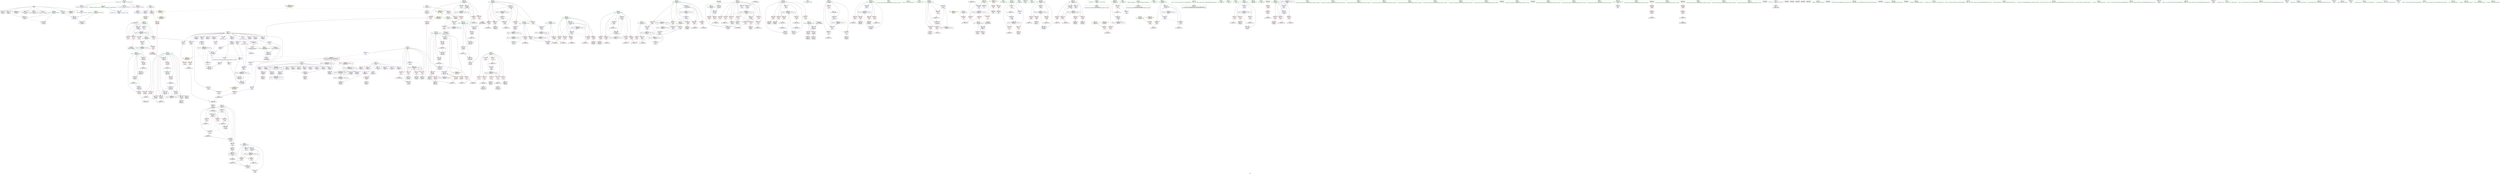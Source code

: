 digraph "SVFG" {
	label="SVFG";

	Node0x564fce59d100 [shape=record,color=grey,label="{NodeID: 0\nNullPtr}"];
	Node0x564fce59d100 -> Node0x564fce7dbb90[style=solid];
	Node0x564fce59d100 -> Node0x564fce7dbc90[style=solid];
	Node0x564fce59d100 -> Node0x564fce7dbd60[style=solid];
	Node0x564fce59d100 -> Node0x564fce7dbe30[style=solid];
	Node0x564fce59d100 -> Node0x564fce7dffe0[style=solid];
	Node0x564fce59d100 -> Node0x564fce7e00b0[style=solid];
	Node0x564fce59d100 -> Node0x564fce7ef5f0[style=solid];
	Node0x564fce7f0490 [shape=record,color=yellow,style=double,label="{NodeID: 775\n14V_1 = ENCHI(MR_14V_0)\npts\{90000 \}\nFun[_Z5solvei]|{|<s1>20}}"];
	Node0x564fce7f0490 -> Node0x564fce7eea00[style=dashed];
	Node0x564fce7f0490:s1 -> Node0x564fce81cb30[style=dashed,color=red];
	Node0x564fce8027c0 [shape=record,color=grey,label="{NodeID: 609\n653 = cmp(652, 353, )\n}"];
	Node0x564fce7f4e50 [shape=record,color=blue,label="{NodeID: 443\n317\<--601\nmn\<--\n_Z5solvei\n}"];
	Node0x564fce7f4e50 -> Node0x564fce81f7a0[style=dashed];
	Node0x564fce7ea690 [shape=record,color=red,label="{NodeID: 277\n502\<--283\n\<--x\n_Z5solvei\n}"];
	Node0x564fce7ea690 -> Node0x564fce7fd840[style=solid];
	Node0x564fce7dbd60 [shape=record,color=black,label="{NodeID: 111\n419\<--3\n\<--dummyVal\n_Z5solvei\n}"];
	Node0x564fce7dbd60 -> Node0x564fce7e5930[style=solid];
	Node0x564fce837e30 [shape=record,color=black,label="{NodeID: 720\nMR_77V_2 = PHI(MR_77V_4, MR_77V_1, )\npts\{324 \}\n}"];
	Node0x564fce837e30 -> Node0x564fce7f50c0[style=dashed];
	Node0x564fce7e7eb0 [shape=record,color=grey,label="{NodeID: 554\n475 = Binary(474, 229, )\n}"];
	Node0x564fce7e7eb0 -> Node0x564fce7e5fb0[style=solid];
	Node0x564fce7e4410 [shape=record,color=blue,label="{NodeID: 388\n122\<--155\ny2.addr\<--mul6\n_Z4drawiiiii\n}"];
	Node0x564fce7e4410 -> Node0x564fce7e8e30[style=dashed];
	Node0x564fce7df8b0 [shape=record,color=red,label="{NodeID: 222\n529\<--22\n\<--n\n_Z5solvei\n}"];
	Node0x564fce7df8b0 -> Node0x564fce7e1aa0[style=solid];
	Node0x564fce7dbf10 [shape=record,color=green,label="{NodeID: 56\n210\<--211\ns\<--s_field_insensitive\n_Z5getSqv\n}"];
	Node0x564fce7dbf10 -> Node0x564fce7e9240[style=solid];
	Node0x564fce7dbf10 -> Node0x564fce7e9310[style=solid];
	Node0x564fce7dbf10 -> Node0x564fce7e93e0[style=solid];
	Node0x564fce7dbf10 -> Node0x564fce7e94b0[style=solid];
	Node0x564fce7dbf10 -> Node0x564fce7e9580[style=solid];
	Node0x564fce7dbf10 -> Node0x564fce7e4820[style=solid];
	Node0x564fce7dbf10 -> Node0x564fce7e49c0[style=solid];
	Node0x564fce7dbf10 -> Node0x564fce7e4b60[style=solid];
	Node0x564fce7dbf10 -> Node0x564fce7e4c30[style=solid];
	Node0x564fce826aa0 [shape=record,color=black,label="{NodeID: 665\nMR_43V_3 = PHI(MR_43V_5, MR_43V_2, )\npts\{288 \}\n}"];
	Node0x564fce826aa0 -> Node0x564fce7eac40[style=dashed];
	Node0x564fce826aa0 -> Node0x564fce7ead10[style=dashed];
	Node0x564fce826aa0 -> Node0x564fce7eade0[style=dashed];
	Node0x564fce826aa0 -> Node0x564fce7eaeb0[style=dashed];
	Node0x564fce826aa0 -> Node0x564fce7eaf80[style=dashed];
	Node0x564fce826aa0 -> Node0x564fce7e5d40[style=dashed];
	Node0x564fce826aa0 -> Node0x564fce7e5ee0[style=dashed];
	Node0x564fce826aa0 -> Node0x564fce826aa0[style=dashed];
	Node0x564fce7ed410 [shape=record,color=red,label="{NodeID: 333\n634\<--323\n\<--j109\n_Z5solvei\n}"];
	Node0x564fce7ed410 -> Node0x564fce7feec0[style=solid];
	Node0x564fce7e2c80 [shape=record,color=purple,label="{NodeID: 167\n500\<--8\narrayidx54\<--dx\n_Z5solvei\n}"];
	Node0x564fce7e2c80 -> Node0x564fce7eea00[style=solid];
	Node0x564fce7cc680 [shape=record,color=green,label="{NodeID: 1\n7\<--1\n__dso_handle\<--dummyObj\nGlob }"];
	Node0x564fce7f0570 [shape=record,color=yellow,style=double,label="{NodeID: 776\n16V_1 = ENCHI(MR_16V_0)\npts\{110000 \}\nFun[_Z5solvei]|{|<s1>20}}"];
	Node0x564fce7f0570 -> Node0x564fce7eead0[style=dashed];
	Node0x564fce7f0570:s1 -> Node0x564fce81cc10[style=dashed,color=red];
	Node0x564fce802940 [shape=record,color=grey,label="{NodeID: 610\n358 = cmp(357, 353, )\n}"];
	Node0x564fce7f4f20 [shape=record,color=blue,label="{NodeID: 444\n319\<--604\nmx\<--\n_Z5solvei\n}"];
	Node0x564fce7f4f20 -> Node0x564fce81fca0[style=dashed];
	Node0x564fce7ea760 [shape=record,color=red,label="{NodeID: 278\n518\<--283\n\<--x\n_Z5solvei\n|{<s0>20}}"];
	Node0x564fce7ea760:s0 -> Node0x564fce86d1b0[style=solid,color=red];
	Node0x564fce7dbe30 [shape=record,color=black,label="{NodeID: 112\n421\<--3\n\<--dummyVal\n_Z5solvei\n}"];
	Node0x564fce7dbe30 -> Node0x564fce7e5a00[style=solid];
	Node0x564fce7e8030 [shape=record,color=grey,label="{NodeID: 555\n228 = Binary(227, 229, )\n}"];
	Node0x564fce7e8030 -> Node0x564fce7e0c00[style=solid];
	Node0x564fce7e44e0 [shape=record,color=blue,label="{NodeID: 389\n167\<--169\narrayidx8\<--\n_Z4drawiiiii\n}"];
	Node0x564fce7e44e0 -> Node0x564fce7e44e0[style=dashed];
	Node0x564fce7e44e0 -> Node0x564fce7b92e0[style=dashed];
	Node0x564fce7df980 [shape=record,color=red,label="{NodeID: 223\n534\<--22\n\<--n\n_Z5solvei\n}"];
	Node0x564fce7df980 -> Node0x564fce7ff040[style=solid];
	Node0x564fce7dbfa0 [shape=record,color=green,label="{NodeID: 57\n212\<--213\ni\<--i_field_insensitive\n_Z5getSqv\n}"];
	Node0x564fce7dbfa0 -> Node0x564fce7e9650[style=solid];
	Node0x564fce7dbfa0 -> Node0x564fce7e9720[style=solid];
	Node0x564fce7dbfa0 -> Node0x564fce7e97f0[style=solid];
	Node0x564fce7dbfa0 -> Node0x564fce7e98c0[style=solid];
	Node0x564fce7dbfa0 -> Node0x564fce7e9990[style=solid];
	Node0x564fce7dbfa0 -> Node0x564fce7e9a60[style=solid];
	Node0x564fce7dbfa0 -> Node0x564fce7e48f0[style=solid];
	Node0x564fce7dbfa0 -> Node0x564fce7e4a90[style=solid];
	Node0x564fce826fa0 [shape=record,color=black,label="{NodeID: 666\nMR_57V_3 = PHI(MR_57V_5, MR_57V_2, )\npts\{304 \}\n}"];
	Node0x564fce826fa0 -> Node0x564fce7eb7a0[style=dashed];
	Node0x564fce826fa0 -> Node0x564fce7eb870[style=dashed];
	Node0x564fce826fa0 -> Node0x564fce7eb940[style=dashed];
	Node0x564fce826fa0 -> Node0x564fce7eba10[style=dashed];
	Node0x564fce826fa0 -> Node0x564fce7ebae0[style=dashed];
	Node0x564fce826fa0 -> Node0x564fce7ebbb0[style=dashed];
	Node0x564fce826fa0 -> Node0x564fce7ebc80[style=dashed];
	Node0x564fce826fa0 -> Node0x564fce7ebd50[style=dashed];
	Node0x564fce826fa0 -> Node0x564fce7e5e10[style=dashed];
	Node0x564fce826fa0 -> Node0x564fce7e5fb0[style=dashed];
	Node0x564fce826fa0 -> Node0x564fce7f4150[style=dashed];
	Node0x564fce826fa0 -> Node0x564fce826fa0[style=dashed];
	Node0x564fce7ed4e0 [shape=record,color=red,label="{NodeID: 334\n645\<--325\n\<--j127\n_Z5solvei\n}"];
	Node0x564fce7ed4e0 -> Node0x564fce802640[style=solid];
	Node0x564fce7e2d50 [shape=record,color=purple,label="{NodeID: 168\n172\<--10\narrayidx10\<--dy\n_Z4drawiiiii\n}"];
	Node0x564fce7e2d50 -> Node0x564fce7e90a0[style=solid];
	Node0x564fce7b06b0 [shape=record,color=green,label="{NodeID: 2\n23\<--1\n\<--dummyObj\nCan only get source location for instruction, argument, global var or function.}"];
	Node0x564fce802ac0 [shape=record,color=grey,label="{NodeID: 611\n689 = cmp(687, 688, )\n}"];
	Node0x564fce7f4ff0 [shape=record,color=blue,label="{NodeID: 445\n321\<--609\nj93\<--inc107\n_Z5solvei\n}"];
	Node0x564fce7f4ff0 -> Node0x564fce7eccc0[style=dashed];
	Node0x564fce7f4ff0 -> Node0x564fce7ecd90[style=dashed];
	Node0x564fce7f4ff0 -> Node0x564fce7ece60[style=dashed];
	Node0x564fce7f4ff0 -> Node0x564fce7ecf30[style=dashed];
	Node0x564fce7f4ff0 -> Node0x564fce7ed000[style=dashed];
	Node0x564fce7f4ff0 -> Node0x564fce7f4ff0[style=dashed];
	Node0x564fce7f4ff0 -> Node0x564fce837930[style=dashed];
	Node0x564fce7ea830 [shape=record,color=red,label="{NodeID: 279\n522\<--283\n\<--x\n_Z5solvei\n}"];
	Node0x564fce7ea830 -> Node0x564fce7f4220[style=solid];
	Node0x564fce7dffe0 [shape=record,color=black,label="{NodeID: 113\n755\<--3\nlpad.val\<--dummyVal\n_Z5solvei\n}"];
	Node0x564fce7fd840 [shape=record,color=grey,label="{NodeID: 556\n503 = Binary(502, 501, )\n}"];
	Node0x564fce7fd840 -> Node0x564fce7f3fb0[style=solid];
	Node0x564fce7e45b0 [shape=record,color=blue,label="{NodeID: 390\n118\<--175\ny1.addr\<--add11\n_Z4drawiiiii\n}"];
	Node0x564fce7e45b0 -> Node0x564fce7e8610[style=dashed];
	Node0x564fce7e45b0 -> Node0x564fce7e86e0[style=dashed];
	Node0x564fce7e45b0 -> Node0x564fce7e87b0[style=dashed];
	Node0x564fce7e45b0 -> Node0x564fce7e45b0[style=dashed];
	Node0x564fce7e45b0 -> Node0x564fce7b8de0[style=dashed];
	Node0x564fce7dfa50 [shape=record,color=red,label="{NodeID: 224\n540\<--22\n\<--n\n_Z5solvei\n}"];
	Node0x564fce7dfa50 -> Node0x564fce7e1b70[style=solid];
	Node0x564fce7dc030 [shape=record,color=green,label="{NodeID: 58\n271\<--272\n_Z5solvei\<--_Z5solvei_field_insensitive\n}"];
	Node0x564fce8274a0 [shape=record,color=black,label="{NodeID: 667\nMR_59V_2 = PHI(MR_59V_3, MR_59V_1, )\npts\{306 \}\n}"];
	Node0x564fce8274a0 -> Node0x564fce7f3e50[style=dashed];
	Node0x564fce8274a0 -> Node0x564fce8274a0[style=dashed];
	Node0x564fce7ed5b0 [shape=record,color=red,label="{NodeID: 335\n658\<--325\n\<--j127\n_Z5solvei\n}"];
	Node0x564fce7ed5b0 -> Node0x564fce7e2390[style=solid];
	Node0x564fce7e2e20 [shape=record,color=purple,label="{NodeID: 169\n507\<--10\narrayidx57\<--dy\n_Z5solvei\n}"];
	Node0x564fce7e2e20 -> Node0x564fce7eead0[style=solid];
	Node0x564fce7b56d0 [shape=record,color=green,label="{NodeID: 3\n28\<--1\n_ZSt4cerr\<--dummyObj\nGlob }"];
	Node0x564fce802c40 [shape=record,color=grey,label="{NodeID: 612\n717 = cmp(716, 353, )\n}"];
	Node0x564fce7f50c0 [shape=record,color=blue,label="{NodeID: 446\n323\<--229\nj109\<--\n_Z5solvei\n}"];
	Node0x564fce7f50c0 -> Node0x564fce7ed0d0[style=dashed];
	Node0x564fce7f50c0 -> Node0x564fce7ed1a0[style=dashed];
	Node0x564fce7f50c0 -> Node0x564fce7ed270[style=dashed];
	Node0x564fce7f50c0 -> Node0x564fce7ed340[style=dashed];
	Node0x564fce7f50c0 -> Node0x564fce7ed410[style=dashed];
	Node0x564fce7f50c0 -> Node0x564fce7f5260[style=dashed];
	Node0x564fce7f50c0 -> Node0x564fce837e30[style=dashed];
	Node0x564fce7ea900 [shape=record,color=red,label="{NodeID: 280\n480\<--285\n\<--y\n_Z5solvei\n}"];
	Node0x564fce7ea900 -> Node0x564fce7f3ee0[style=solid];
	Node0x564fce7e00b0 [shape=record,color=black,label="{NodeID: 114\n756\<--3\nlpad.val193\<--dummyVal\n_Z5solvei\n}"];
	Node0x564fce7fd9c0 [shape=record,color=grey,label="{NodeID: 557\n826 = Binary(825, 229, )\n}"];
	Node0x564fce7fd9c0 -> Node0x564fce7f6370[style=solid];
	Node0x564fce7e4680 [shape=record,color=blue,label="{NodeID: 391\n190\<--169\narrayidx18\<--\n_Z4drawiiiii\n}"];
	Node0x564fce7e4680 -> Node0x564fce7e4680[style=dashed];
	Node0x564fce7e4680 -> Node0x564fce7b92e0[style=dashed];
	Node0x564fce7dfb20 [shape=record,color=red,label="{NodeID: 225\n805\<--38\n\<--stdin\nmain\n}"];
	Node0x564fce7dfb20 -> Node0x564fce7e2940[style=solid];
	Node0x564fce7dc0f0 [shape=record,color=green,label="{NodeID: 59\n275\<--276\ntc.addr\<--tc.addr_field_insensitive\n_Z5solvei\n}"];
	Node0x564fce7dc0f0 -> Node0x564fce7e9e70[style=solid];
	Node0x564fce7dc0f0 -> Node0x564fce7e9f40[style=solid];
	Node0x564fce7dc0f0 -> Node0x564fce7e4d00[style=solid];
	Node0x564fce8279a0 [shape=record,color=black,label="{NodeID: 668\nMR_61V_2 = PHI(MR_61V_3, MR_61V_1, )\npts\{308 \}\n}"];
	Node0x564fce8279a0 -> Node0x564fce7f3ee0[style=dashed];
	Node0x564fce8279a0 -> Node0x564fce8279a0[style=dashed];
	Node0x564fce7ed680 [shape=record,color=red,label="{NodeID: 336\n694\<--325\n\<--j127\n_Z5solvei\n}"];
	Node0x564fce7ed680 -> Node0x564fce7e2600[style=solid];
	Node0x564fce7e2ef0 [shape=record,color=purple,label="{NodeID: 170\n164\<--12\narrayidx\<--b\n_Z4drawiiiii\n}"];
	Node0x564fce7b5760 [shape=record,color=green,label="{NodeID: 4\n29\<--1\n_ZSt3cin\<--dummyObj\nGlob }"];
	Node0x564fce802dc0 [shape=record,color=grey,label="{NodeID: 613\n665 = cmp(664, 582, )\n}"];
	Node0x564fce7f5190 [shape=record,color=blue,label="{NodeID: 447\n630\<--169\narrayidx119\<--\n_Z5solvei\n}"];
	Node0x564fce7f5190 -> Node0x564fce832e30[style=dashed];
	Node0x564fce7ea9d0 [shape=record,color=red,label="{NodeID: 281\n509\<--285\n\<--y\n_Z5solvei\n}"];
	Node0x564fce7ea9d0 -> Node0x564fce7fde40[style=solid];
	Node0x564fce7e0180 [shape=record,color=black,label="{NodeID: 115\n17\<--16\n\<--p\nCan only get source location for instruction, argument, global var or function.}"];
	Node0x564fce7e0180 -> Node0x564fce7deb20[style=solid];
	Node0x564fce7e0180 -> Node0x564fce7debf0[style=solid];
	Node0x564fce7fdb40 [shape=record,color=grey,label="{NodeID: 558\n149 = Binary(148, 146, )\n}"];
	Node0x564fce7fdb40 -> Node0x564fce7e4270[style=solid];
	Node0x564fce7e4750 [shape=record,color=blue,label="{NodeID: 392\n116\<--197\nx1.addr\<--add21\n_Z4drawiiiii\n}"];
	Node0x564fce7e4750 -> Node0x564fce7e8200[style=dashed];
	Node0x564fce7e4750 -> Node0x564fce7e82d0[style=dashed];
	Node0x564fce7e4750 -> Node0x564fce7e83a0[style=dashed];
	Node0x564fce7e4750 -> Node0x564fce7e4750[style=dashed];
	Node0x564fce7e4750 -> Node0x564fce7b95f0[style=dashed];
	Node0x564fce7dfbf0 [shape=record,color=red,label="{NodeID: 226\n811\<--43\n\<--stdout\nmain\n}"];
	Node0x564fce7dfbf0 -> Node0x564fce7e2a10[style=solid];
	Node0x564fce7dc1c0 [shape=record,color=green,label="{NodeID: 60\n277\<--278\ni\<--i_field_insensitive\n_Z5solvei\n}"];
	Node0x564fce7dc1c0 -> Node0x564fce7ea010[style=solid];
	Node0x564fce7dc1c0 -> Node0x564fce7ea0e0[style=solid];
	Node0x564fce7dc1c0 -> Node0x564fce7ea1b0[style=solid];
	Node0x564fce7dc1c0 -> Node0x564fce7e4dd0[style=solid];
	Node0x564fce7dc1c0 -> Node0x564fce7e5110[style=solid];
	Node0x564fce827ea0 [shape=record,color=black,label="{NodeID: 669\nMR_18V_5 = PHI(MR_18V_6, MR_18V_2, )\npts\{130000 \}\n|{|<s3>20|<s4>20|<s5>27}}"];
	Node0x564fce827ea0 -> Node0x564fce7eeba0[style=dashed];
	Node0x564fce827ea0 -> Node0x564fce7eec70[style=dashed];
	Node0x564fce827ea0 -> Node0x564fce827ea0[style=dashed];
	Node0x564fce827ea0:s3 -> Node0x564fce7e44e0[style=dashed,color=red];
	Node0x564fce827ea0:s4 -> Node0x564fce7e4680[style=dashed,color=red];
	Node0x564fce827ea0:s5 -> Node0x564fce828da0[style=dashed,color=blue];
	Node0x564fce7ed750 [shape=record,color=red,label="{NodeID: 337\n705\<--325\n\<--j127\n_Z5solvei\n}"];
	Node0x564fce7ed750 -> Node0x564fce7fed40[style=solid];
	Node0x564fce7e2fc0 [shape=record,color=purple,label="{NodeID: 171\n167\<--12\narrayidx8\<--b\n_Z4drawiiiii\n}"];
	Node0x564fce7e2fc0 -> Node0x564fce7e44e0[style=solid];
	Node0x564fce7a89b0 [shape=record,color=green,label="{NodeID: 5\n30\<--1\n.str\<--dummyObj\nGlob }"];
	Node0x564fce802f40 [shape=record,color=grey,label="{NodeID: 614\n201 = cmp(199, 200, )\n}"];
	Node0x564fce7f5260 [shape=record,color=blue,label="{NodeID: 448\n323\<--635\nj109\<--add122\n_Z5solvei\n}"];
	Node0x564fce7f5260 -> Node0x564fce7ed0d0[style=dashed];
	Node0x564fce7f5260 -> Node0x564fce7ed1a0[style=dashed];
	Node0x564fce7f5260 -> Node0x564fce7ed270[style=dashed];
	Node0x564fce7f5260 -> Node0x564fce7ed340[style=dashed];
	Node0x564fce7f5260 -> Node0x564fce7ed410[style=dashed];
	Node0x564fce7f5260 -> Node0x564fce7f5260[style=dashed];
	Node0x564fce7f5260 -> Node0x564fce837e30[style=dashed];
	Node0x564fce7eaaa0 [shape=record,color=red,label="{NodeID: 282\n519\<--285\n\<--y\n_Z5solvei\n|{<s0>20}}"];
	Node0x564fce7eaaa0:s0 -> Node0x564fce86d2f0[style=solid,color=red];
	Node0x564fce7e0280 [shape=record,color=black,label="{NodeID: 116\n797\<--23\nmain_ret\<--\nmain\n}"];
	Node0x564fce839d50 [shape=record,color=yellow,style=double,label="{NodeID: 725\n108V_1 = ENCHI(MR_108V_0)\npts\{90000 110000 \}\nFun[main]|{<s0>27|<s1>27}}"];
	Node0x564fce839d50:s0 -> Node0x564fce7f0490[style=dashed,color=red];
	Node0x564fce839d50:s1 -> Node0x564fce7f0570[style=dashed,color=red];
	Node0x564fce7fdcc0 [shape=record,color=grey,label="{NodeID: 559\n472 = Binary(470, 455, )\n}"];
	Node0x564fce7fdcc0 -> Node0x564fce7e5ee0[style=solid];
	Node0x564fce7e4820 [shape=record,color=blue,label="{NodeID: 393\n210\<--215\ns\<--\n_Z5getSqv\n}"];
	Node0x564fce7e4820 -> Node0x564fce7e9240[style=dashed];
	Node0x564fce7e4820 -> Node0x564fce7e9310[style=dashed];
	Node0x564fce7e4820 -> Node0x564fce7e93e0[style=dashed];
	Node0x564fce7e4820 -> Node0x564fce7e94b0[style=dashed];
	Node0x564fce7e4820 -> Node0x564fce7e49c0[style=dashed];
	Node0x564fce7e4820 -> Node0x564fce7e4b60[style=dashed];
	Node0x564fce7e4820 -> Node0x564fce7e4c30[style=dashed];
	Node0x564fce7dfcc0 [shape=record,color=red,label="{NodeID: 227\n91\<--88\nthis1\<--this.addr\n_ZN5PointC2Ev\n}"];
	Node0x564fce7dc290 [shape=record,color=green,label="{NodeID: 61\n279\<--280\nj\<--j_field_insensitive\n_Z5solvei\n}"];
	Node0x564fce7dc290 -> Node0x564fce7ea280[style=solid];
	Node0x564fce7dc290 -> Node0x564fce7ea350[style=solid];
	Node0x564fce7dc290 -> Node0x564fce7ea420[style=solid];
	Node0x564fce7dc290 -> Node0x564fce7e4ea0[style=solid];
	Node0x564fce7dc290 -> Node0x564fce7e5040[style=solid];
	Node0x564fce7ed820 [shape=record,color=red,label="{NodeID: 338\n664\<--327\n\<--mn131\n_Z5solvei\n}"];
	Node0x564fce7ed820 -> Node0x564fce802dc0[style=solid];
	Node0x564fce7e3090 [shape=record,color=purple,label="{NodeID: 172\n187\<--12\narrayidx16\<--b\n_Z4drawiiiii\n}"];
	Node0x564fce7a8a40 [shape=record,color=green,label="{NodeID: 6\n32\<--1\n.str.3\<--dummyObj\nGlob }"];
	Node0x564fce8030c0 [shape=record,color=grey,label="{NodeID: 615\n712 = cmp(711, 353, )\n}"];
	Node0x564fce7f5330 [shape=record,color=blue,label="{NodeID: 449\n315\<--640\ni89\<--add125\n_Z5solvei\n}"];
	Node0x564fce7f5330 -> Node0x564fce836a30[style=dashed];
	Node0x564fce7eab70 [shape=record,color=red,label="{NodeID: 283\n528\<--285\n\<--y\n_Z5solvei\n}"];
	Node0x564fce7eab70 -> Node0x564fce7f42f0[style=solid];
	Node0x564fce7e0350 [shape=record,color=black,label="{NodeID: 117\n26\<--25\n\<--_Z4pathB5cxx11\nCan only get source location for instruction, argument, global var or function.}"];
	Node0x564fce7fde40 [shape=record,color=grey,label="{NodeID: 560\n510 = Binary(509, 508, )\n}"];
	Node0x564fce7fde40 -> Node0x564fce7f4080[style=solid];
	Node0x564fce7e48f0 [shape=record,color=blue,label="{NodeID: 394\n212\<--23\ni\<--\n_Z5getSqv\n}"];
	Node0x564fce7e48f0 -> Node0x564fce82e330[style=dashed];
	Node0x564fce7dfd90 [shape=record,color=red,label="{NodeID: 228\n131\<--116\n\<--x1.addr\n_Z4drawiiiii\n}"];
	Node0x564fce7dfd90 -> Node0x564fce800540[style=solid];
	Node0x564fce7dc360 [shape=record,color=green,label="{NodeID: 62\n281\<--282\nL\<--L_field_insensitive\n_Z5solvei\n}"];
	Node0x564fce7dc360 -> Node0x564fce7ea4f0[style=solid];
	Node0x564fce7ed8f0 [shape=record,color=red,label="{NodeID: 339\n684\<--327\n\<--mn131\n_Z5solvei\n}"];
	Node0x564fce7ed8f0 -> Node0x564fce802040[style=solid];
	Node0x564fce7e3160 [shape=record,color=purple,label="{NodeID: 173\n190\<--12\narrayidx18\<--b\n_Z4drawiiiii\n}"];
	Node0x564fce7e3160 -> Node0x564fce7e4680[style=solid];
	Node0x564fce7a8ad0 [shape=record,color=green,label="{NodeID: 7\n34\<--1\n.str.4\<--dummyObj\nGlob }"];
	Node0x564fce803240 [shape=record,color=grey,label="{NodeID: 616\n397 = cmp(395, 396, )\n}"];
	Node0x564fce7f5400 [shape=record,color=blue,label="{NodeID: 450\n325\<--229\nj127\<--\n_Z5solvei\n}"];
	Node0x564fce7f5400 -> Node0x564fce82fc30[style=dashed];
	Node0x564fce7eac40 [shape=record,color=red,label="{NodeID: 284\n452\<--287\n\<--dir\n_Z5solvei\n}"];
	Node0x564fce7eac40 -> Node0x564fce800240[style=solid];
	Node0x564fce7e0450 [shape=record,color=black,label="{NodeID: 118\n57\<--58\n\<--_ZNSt8ios_base4InitD1Ev\nCan only get source location for instruction, argument, global var or function.}"];
	Node0x564fce81c370 [shape=record,color=yellow,style=double,label="{NodeID: 727\n104V_1 = ENCHI(MR_104V_0)\npts\{801 \}\nFun[main]}"];
	Node0x564fce81c370 -> Node0x564fce7eee10[style=dashed];
	Node0x564fce7fdfc0 [shape=record,color=grey,label="{NodeID: 561\n152 = Binary(151, 146, )\n}"];
	Node0x564fce7fdfc0 -> Node0x564fce7e4340[style=solid];
	Node0x564fce7e49c0 [shape=record,color=blue,label="{NodeID: 395\n210\<--250\ns\<--add11\n_Z5getSqv\n}"];
	Node0x564fce7e49c0 -> Node0x564fce7e9240[style=dashed];
	Node0x564fce7e49c0 -> Node0x564fce7e9310[style=dashed];
	Node0x564fce7e49c0 -> Node0x564fce7e93e0[style=dashed];
	Node0x564fce7e49c0 -> Node0x564fce7e94b0[style=dashed];
	Node0x564fce7e49c0 -> Node0x564fce7e49c0[style=dashed];
	Node0x564fce7e49c0 -> Node0x564fce7e4b60[style=dashed];
	Node0x564fce7e49c0 -> Node0x564fce7e4c30[style=dashed];
	Node0x564fce7dfe60 [shape=record,color=red,label="{NodeID: 229\n144\<--116\n\<--x1.addr\n_Z4drawiiiii\n}"];
	Node0x564fce7dfe60 -> Node0x564fce7fe2c0[style=solid];
	Node0x564fce7dc430 [shape=record,color=green,label="{NodeID: 63\n283\<--284\nx\<--x_field_insensitive\n_Z5solvei\n}"];
	Node0x564fce7dc430 -> Node0x564fce7ea5c0[style=solid];
	Node0x564fce7dc430 -> Node0x564fce7ea690[style=solid];
	Node0x564fce7dc430 -> Node0x564fce7ea760[style=solid];
	Node0x564fce7dc430 -> Node0x564fce7ea830[style=solid];
	Node0x564fce7dc430 -> Node0x564fce7e5450[style=solid];
	Node0x564fce7dc430 -> Node0x564fce7f3fb0[style=solid];
	Node0x564fce828da0 [shape=record,color=black,label="{NodeID: 672\nMR_110V_2 = PHI(MR_110V_3, MR_110V_1, )\npts\{24 130000 150000 210000 210001 \}\n|{<s0>27|<s1>27|<s2>27|<s3>27|<s4>27|<s5>27|<s6>27}}"];
	Node0x564fce828da0:s0 -> Node0x564fce7e51e0[style=dashed,color=red];
	Node0x564fce828da0:s1 -> Node0x564fce7e52b0[style=dashed,color=red];
	Node0x564fce828da0:s2 -> Node0x564fce7e5380[style=dashed,color=red];
	Node0x564fce828da0:s3 -> Node0x564fce82c530[style=dashed,color=red];
	Node0x564fce828da0:s4 -> Node0x564fce82f230[style=dashed,color=red];
	Node0x564fce828da0:s5 -> Node0x564fce831530[style=dashed,color=red];
	Node0x564fce828da0:s6 -> Node0x564fce832e30[style=dashed,color=red];
	Node0x564fce7ed9c0 [shape=record,color=red,label="{NodeID: 340\n688\<--329\n\<--mx132\n_Z5solvei\n}"];
	Node0x564fce7ed9c0 -> Node0x564fce802ac0[style=solid];
	Node0x564fce7e3230 [shape=record,color=purple,label="{NodeID: 174\n362\<--12\narrayidx\<--b\n_Z5solvei\n}"];
	Node0x564fce7b10e0 [shape=record,color=green,label="{NodeID: 8\n36\<--1\n.str.5\<--dummyObj\nGlob }"];
	Node0x564fce8033c0 [shape=record,color=grey,label="{NodeID: 617\n408 = cmp(406, 407, )\n}"];
	Node0x564fce7f54d0 [shape=record,color=blue,label="{NodeID: 451\n327\<--582\nmn131\<--\n_Z5solvei\n}"];
	Node0x564fce7f54d0 -> Node0x564fce831a30[style=dashed];
	Node0x564fce7ead10 [shape=record,color=red,label="{NodeID: 285\n469\<--287\n\<--dir\n_Z5solvei\n}"];
	Node0x564fce7ead10 -> Node0x564fce7e7bb0[style=solid];
	Node0x564fce7e0550 [shape=record,color=black,label="{NodeID: 119\n100\<--101\n\<--_ZNSt7__cxx1112basic_stringIcSt11char_traitsIcESaIcEED1Ev\nCan only get source location for instruction, argument, global var or function.}"];
	Node0x564fce81c450 [shape=record,color=yellow,style=double,label="{NodeID: 728\n100V_1 = ENCHI(MR_100V_0)\npts\{1 \}\nFun[main]}"];
	Node0x564fce81c450 -> Node0x564fce7dfb20[style=dashed];
	Node0x564fce81c450 -> Node0x564fce7dfbf0[style=dashed];
	Node0x564fce7fe140 [shape=record,color=grey,label="{NodeID: 562\n675 = Binary(674, 229, )\n}"];
	Node0x564fce7fe140 -> Node0x564fce7f58e0[style=solid];
	Node0x564fce7e4a90 [shape=record,color=blue,label="{NodeID: 396\n212\<--254\ni\<--inc\n_Z5getSqv\n}"];
	Node0x564fce7e4a90 -> Node0x564fce82e330[style=dashed];
	Node0x564fce7dff30 [shape=record,color=red,label="{NodeID: 230\n157\<--116\n\<--x1.addr\n_Z4drawiiiii\n}"];
	Node0x564fce7dff30 -> Node0x564fce803cc0[style=solid];
	Node0x564fce7dc500 [shape=record,color=green,label="{NodeID: 64\n285\<--286\ny\<--y_field_insensitive\n_Z5solvei\n}"];
	Node0x564fce7dc500 -> Node0x564fce7ea900[style=solid];
	Node0x564fce7dc500 -> Node0x564fce7ea9d0[style=solid];
	Node0x564fce7dc500 -> Node0x564fce7eaaa0[style=solid];
	Node0x564fce7dc500 -> Node0x564fce7eab70[style=solid];
	Node0x564fce7dc500 -> Node0x564fce7e5520[style=solid];
	Node0x564fce7dc500 -> Node0x564fce7f4080[style=solid];
	Node0x564fce829330 [shape=record,color=black,label="{NodeID: 673\nMR_106V_3 = PHI(MR_106V_4, MR_106V_2, )\npts\{803 \}\n}"];
	Node0x564fce829330 -> Node0x564fce7eeee0[style=dashed];
	Node0x564fce829330 -> Node0x564fce7eefb0[style=dashed];
	Node0x564fce829330 -> Node0x564fce7ef080[style=dashed];
	Node0x564fce829330 -> Node0x564fce7f6370[style=dashed];
	Node0x564fce7eda90 [shape=record,color=red,label="{NodeID: 341\n652\<--331\n\<--i133\n_Z5solvei\n}"];
	Node0x564fce7eda90 -> Node0x564fce8027c0[style=solid];
	Node0x564fce7e3300 [shape=record,color=purple,label="{NodeID: 175\n365\<--12\narrayidx6\<--b\n_Z5solvei\n}"];
	Node0x564fce7e3300 -> Node0x564fce7e4f70[style=solid];
	Node0x564fce7b1170 [shape=record,color=green,label="{NodeID: 9\n38\<--1\nstdin\<--dummyObj\nGlob }"];
	Node0x564fce803540 [shape=record,color=grey,label="{NodeID: 618\n619 = cmp(617, 618, )\n}"];
	Node0x564fce7f55a0 [shape=record,color=blue,label="{NodeID: 452\n329\<--582\nmx132\<--\n_Z5solvei\n}"];
	Node0x564fce7f55a0 -> Node0x564fce831f30[style=dashed];
	Node0x564fce7eade0 [shape=record,color=red,label="{NodeID: 286\n498\<--287\n\<--dir\n_Z5solvei\n}"];
	Node0x564fce7eade0 -> Node0x564fce7e1830[style=solid];
	Node0x564fce7e0650 [shape=record,color=black,label="{NodeID: 120\n163\<--162\nidxprom\<--\n_Z4drawiiiii\n}"];
	Node0x564fce7fe2c0 [shape=record,color=grey,label="{NodeID: 563\n145 = Binary(144, 146, )\n}"];
	Node0x564fce7fe2c0 -> Node0x564fce7e41a0[style=solid];
	Node0x564fce7e4b60 [shape=record,color=blue,label="{NodeID: 397\n210\<--261\ns\<--sub13\n_Z5getSqv\n}"];
	Node0x564fce7e4b60 -> Node0x564fce7e94b0[style=dashed];
	Node0x564fce7e4b60 -> Node0x564fce7e4c30[style=dashed];
	Node0x564fce7e8130 [shape=record,color=red,label="{NodeID: 231\n162\<--116\n\<--x1.addr\n_Z4drawiiiii\n}"];
	Node0x564fce7e8130 -> Node0x564fce7e0650[style=solid];
	Node0x564fce7dc5d0 [shape=record,color=green,label="{NodeID: 65\n287\<--288\ndir\<--dir_field_insensitive\n_Z5solvei\n}"];
	Node0x564fce7dc5d0 -> Node0x564fce7eac40[style=solid];
	Node0x564fce7dc5d0 -> Node0x564fce7ead10[style=solid];
	Node0x564fce7dc5d0 -> Node0x564fce7eade0[style=solid];
	Node0x564fce7dc5d0 -> Node0x564fce7eaeb0[style=solid];
	Node0x564fce7dc5d0 -> Node0x564fce7eaf80[style=solid];
	Node0x564fce7dc5d0 -> Node0x564fce7e55f0[style=solid];
	Node0x564fce7dc5d0 -> Node0x564fce7e5d40[style=solid];
	Node0x564fce7dc5d0 -> Node0x564fce7e5ee0[style=solid];
	Node0x564fce7edb60 [shape=record,color=red,label="{NodeID: 342\n655\<--331\n\<--i133\n_Z5solvei\n}"];
	Node0x564fce7edb60 -> Node0x564fce7e22c0[style=solid];
	Node0x564fce7e33d0 [shape=record,color=purple,label="{NodeID: 176\n591\<--12\narrayidx98\<--b\n_Z5solvei\n}"];
	Node0x564fce7b1240 [shape=record,color=green,label="{NodeID: 10\n39\<--1\n.str.6\<--dummyObj\nGlob }"];
	Node0x564fce8036c0 [shape=record,color=grey,label="{NodeID: 619\n623 = cmp(621, 622, )\n}"];
	Node0x564fce7f5670 [shape=record,color=blue,label="{NodeID: 453\n331\<--23\ni133\<--\n_Z5solvei\n}"];
	Node0x564fce7f5670 -> Node0x564fce7eda90[style=dashed];
	Node0x564fce7f5670 -> Node0x564fce7edb60[style=dashed];
	Node0x564fce7f5670 -> Node0x564fce7edc30[style=dashed];
	Node0x564fce7f5670 -> Node0x564fce7edd00[style=dashed];
	Node0x564fce7f5670 -> Node0x564fce7eddd0[style=dashed];
	Node0x564fce7f5670 -> Node0x564fce7f58e0[style=dashed];
	Node0x564fce7f5670 -> Node0x564fce830b30[style=dashed];
	Node0x564fce7eaeb0 [shape=record,color=red,label="{NodeID: 287\n505\<--287\n\<--dir\n_Z5solvei\n}"];
	Node0x564fce7eaeb0 -> Node0x564fce7e1900[style=solid];
	Node0x564fce7e0720 [shape=record,color=black,label="{NodeID: 121\n166\<--165\nidxprom7\<--\n_Z4drawiiiii\n}"];
	Node0x564fce7fe440 [shape=record,color=grey,label="{NodeID: 564\n744 = Binary(743, 742, )\n}"];
	Node0x564fce7fe440 -> Node0x564fce7f6100[style=solid];
	Node0x564fce7e4c30 [shape=record,color=blue,label="{NodeID: 398\n210\<--265\ns\<--div\n_Z5getSqv\n}"];
	Node0x564fce7e4c30 -> Node0x564fce7e9580[style=dashed];
	Node0x564fce7e8200 [shape=record,color=red,label="{NodeID: 232\n185\<--116\n\<--x1.addr\n_Z4drawiiiii\n}"];
	Node0x564fce7e8200 -> Node0x564fce7e08c0[style=solid];
	Node0x564fce7dc6a0 [shape=record,color=green,label="{NodeID: 66\n289\<--290\nit\<--it_field_insensitive\n_Z5solvei\n}"];
	Node0x564fce7dc6a0 -> Node0x564fce7eb050[style=solid];
	Node0x564fce7dc6a0 -> Node0x564fce7eb120[style=solid];
	Node0x564fce7dc6a0 -> Node0x564fce7e56c0[style=solid];
	Node0x564fce7dc6a0 -> Node0x564fce7e5ad0[style=solid];
	Node0x564fce7edc30 [shape=record,color=red,label="{NodeID: 343\n667\<--331\n\<--i133\n_Z5solvei\n}"];
	Node0x564fce7edc30 -> Node0x564fce7f5740[style=solid];
	Node0x564fce7e34a0 [shape=record,color=purple,label="{NodeID: 177\n594\<--12\narrayidx100\<--b\n_Z5solvei\n}"];
	Node0x564fce7e34a0 -> Node0x564fce7eeba0[style=solid];
	Node0x564fce7b0290 [shape=record,color=green,label="{NodeID: 11\n41\<--1\n.str.7\<--dummyObj\nGlob }"];
	Node0x564fce803840 [shape=record,color=grey,label="{NodeID: 620\n552 = cmp(551, 353, )\n}"];
	Node0x564fce7f5740 [shape=record,color=blue,label="{NodeID: 454\n327\<--667\nmn131\<--\n_Z5solvei\n}"];
	Node0x564fce7f5740 -> Node0x564fce831a30[style=dashed];
	Node0x564fce7eaf80 [shape=record,color=red,label="{NodeID: 288\n520\<--287\n\<--dir\n_Z5solvei\n|{<s0>20}}"];
	Node0x564fce7eaf80:s0 -> Node0x564fce86d430[style=solid,color=red];
	Node0x564fce7e07f0 [shape=record,color=black,label="{NodeID: 122\n171\<--170\nidxprom9\<--\n_Z4drawiiiii\n}"];
	Node0x564fce7fe5c0 [shape=record,color=grey,label="{NodeID: 565\n640 = Binary(639, 146, )\n}"];
	Node0x564fce7fe5c0 -> Node0x564fce7f5330[style=solid];
	Node0x564fce7e4d00 [shape=record,color=blue,label="{NodeID: 399\n275\<--274\ntc.addr\<--tc\n_Z5solvei\n}"];
	Node0x564fce7e4d00 -> Node0x564fce7e9e70[style=dashed];
	Node0x564fce7e4d00 -> Node0x564fce7e9f40[style=dashed];
	Node0x564fce7e82d0 [shape=record,color=red,label="{NodeID: 233\n196\<--116\n\<--x1.addr\n_Z4drawiiiii\n}"];
	Node0x564fce7e82d0 -> Node0x564fce7ffac0[style=solid];
	Node0x564fce7dc770 [shape=record,color=green,label="{NodeID: 67\n291\<--292\ns\<--s_field_insensitive\n_Z5solvei\n}"];
	Node0x564fce82a230 [shape=record,color=black,label="{NodeID: 676\nMR_65V_3 = PHI(MR_65V_4, MR_65V_2, )\npts\{312 \}\n}"];
	Node0x564fce82a230 -> Node0x564fce7ec230[style=dashed];
	Node0x564fce82a230 -> Node0x564fce7ec300[style=dashed];
	Node0x564fce82a230 -> Node0x564fce7ec3d0[style=dashed];
	Node0x564fce82a230 -> Node0x564fce7f4a40[style=dashed];
	Node0x564fce7edd00 [shape=record,color=red,label="{NodeID: 344\n670\<--331\n\<--i133\n_Z5solvei\n}"];
	Node0x564fce7edd00 -> Node0x564fce7f5810[style=solid];
	Node0x564fce7e3570 [shape=record,color=purple,label="{NodeID: 178\n657\<--12\narrayidx138\<--b\n_Z5solvei\n}"];
	Node0x564fce7b0360 [shape=record,color=green,label="{NodeID: 12\n43\<--1\nstdout\<--dummyObj\nGlob }"];
	Node0x564fce8039c0 [shape=record,color=grey,label="{NodeID: 621\n449 = cmp(448, 450, )\n}"];
	Node0x564fce7f5810 [shape=record,color=blue,label="{NodeID: 455\n329\<--670\nmx132\<--\n_Z5solvei\n}"];
	Node0x564fce7f5810 -> Node0x564fce831f30[style=dashed];
	Node0x564fce7eb050 [shape=record,color=red,label="{NodeID: 289\n395\<--289\n\<--it\n_Z5solvei\n}"];
	Node0x564fce7eb050 -> Node0x564fce803240[style=solid];
	Node0x564fce7e08c0 [shape=record,color=black,label="{NodeID: 123\n186\<--185\nidxprom15\<--\n_Z4drawiiiii\n}"];
	Node0x564fce7fe740 [shape=record,color=grey,label="{NodeID: 566\n415 = Binary(414, 229, )\n}"];
	Node0x564fce7fe740 -> Node0x564fce7e5860[style=solid];
	Node0x564fce7e4dd0 [shape=record,color=blue,label="{NodeID: 400\n277\<--23\ni\<--\n_Z5solvei\n}"];
	Node0x564fce7e4dd0 -> Node0x564fce82bb30[style=dashed];
	Node0x564fce7e83a0 [shape=record,color=red,label="{NodeID: 234\n199\<--116\n\<--x1.addr\n_Z4drawiiiii\n}"];
	Node0x564fce7e83a0 -> Node0x564fce802f40[style=solid];
	Node0x564fce7dc840 [shape=record,color=green,label="{NodeID: 68\n293\<--294\nrep\<--rep_field_insensitive\n_Z5solvei\n}"];
	Node0x564fce7dc840 -> Node0x564fce7eb1f0[style=solid];
	Node0x564fce82a730 [shape=record,color=black,label="{NodeID: 677\nMR_67V_2 = PHI(MR_67V_4, MR_67V_1, )\npts\{314 \}\n}"];
	Node0x564fce82a730 -> Node0x564fce7f47d0[style=dashed];
	Node0x564fce7eddd0 [shape=record,color=red,label="{NodeID: 345\n674\<--331\n\<--i133\n_Z5solvei\n}"];
	Node0x564fce7eddd0 -> Node0x564fce7fe140[style=solid];
	Node0x564fce7e3640 [shape=record,color=purple,label="{NodeID: 179\n660\<--12\narrayidx140\<--b\n_Z5solvei\n}"];
	Node0x564fce7e3640 -> Node0x564fce7eec70[style=solid];
	Node0x564fce7b0430 [shape=record,color=green,label="{NodeID: 13\n45\<--1\n\<--dummyObj\nCan only get source location for instruction, argument, global var or function.}"];
	Node0x564fce803b40 [shape=record,color=grey,label="{NodeID: 622\n440 = cmp(438, 439, )\n}"];
	Node0x564fce7f58e0 [shape=record,color=blue,label="{NodeID: 456\n331\<--675\ni133\<--inc148\n_Z5solvei\n}"];
	Node0x564fce7f58e0 -> Node0x564fce7eda90[style=dashed];
	Node0x564fce7f58e0 -> Node0x564fce7edb60[style=dashed];
	Node0x564fce7f58e0 -> Node0x564fce7edc30[style=dashed];
	Node0x564fce7f58e0 -> Node0x564fce7edd00[style=dashed];
	Node0x564fce7f58e0 -> Node0x564fce7eddd0[style=dashed];
	Node0x564fce7f58e0 -> Node0x564fce7f58e0[style=dashed];
	Node0x564fce7f58e0 -> Node0x564fce830b30[style=dashed];
	Node0x564fce7eb120 [shape=record,color=red,label="{NodeID: 290\n427\<--289\n\<--it\n_Z5solvei\n}"];
	Node0x564fce7eb120 -> Node0x564fce7ff4c0[style=solid];
	Node0x564fce7e0990 [shape=record,color=black,label="{NodeID: 124\n189\<--188\nidxprom17\<--\n_Z4drawiiiii\n}"];
	Node0x564fce7fe8c0 [shape=record,color=grey,label="{NodeID: 567\n701 = Binary(700, 146, )\n}"];
	Node0x564fce7fe8c0 -> Node0x564fce7f5b50[style=solid];
	Node0x564fce7e4ea0 [shape=record,color=blue,label="{NodeID: 401\n279\<--23\nj\<--\n_Z5solvei\n}"];
	Node0x564fce7e4ea0 -> Node0x564fce7ea280[style=dashed];
	Node0x564fce7e4ea0 -> Node0x564fce7ea350[style=dashed];
	Node0x564fce7e4ea0 -> Node0x564fce7ea420[style=dashed];
	Node0x564fce7e4ea0 -> Node0x564fce7e5040[style=dashed];
	Node0x564fce7e4ea0 -> Node0x564fce82c030[style=dashed];
	Node0x564fce7e8470 [shape=record,color=red,label="{NodeID: 235\n135\<--118\n\<--y1.addr\n_Z4drawiiiii\n}"];
	Node0x564fce7e8470 -> Node0x564fce8000c0[style=solid];
	Node0x564fce7dc910 [shape=record,color=green,label="{NodeID: 69\n295\<--296\nexn.slot\<--exn.slot_field_insensitive\n_Z5solvei\n}"];
	Node0x564fce7dc910 -> Node0x564fce7eb2c0[style=solid];
	Node0x564fce7dc910 -> Node0x564fce7e5930[style=solid];
	Node0x564fce7edea0 [shape=record,color=red,label="{NodeID: 346\n680\<--333\n\<--i150\n_Z5solvei\n}"];
	Node0x564fce7edea0 -> Node0x564fce8021c0[style=solid];
	Node0x564fce7e3710 [shape=record,color=purple,label="{NodeID: 180\n561\<--14\narrayidx80\<--pp\n_Z5solvei\n}"];
	Node0x564fce7b0500 [shape=record,color=green,label="{NodeID: 14\n133\<--1\n\<--dummyObj\nCan only get source location for instruction, argument, global var or function.}"];
	Node0x564fce803cc0 [shape=record,color=grey,label="{NodeID: 623\n159 = cmp(157, 158, )\n}"];
	Node0x564fce7f59b0 [shape=record,color=blue,label="{NodeID: 457\n333\<--229\ni150\<--\n_Z5solvei\n}"];
	Node0x564fce7f59b0 -> Node0x564fce7edea0[style=dashed];
	Node0x564fce7f59b0 -> Node0x564fce7edf70[style=dashed];
	Node0x564fce7f59b0 -> Node0x564fce7ee040[style=dashed];
	Node0x564fce7f59b0 -> Node0x564fce7ee110[style=dashed];
	Node0x564fce7f59b0 -> Node0x564fce7ee1e0[style=dashed];
	Node0x564fce7f59b0 -> Node0x564fce7f5b50[style=dashed];
	Node0x564fce7f59b0 -> Node0x564fce831030[style=dashed];
	Node0x564fce7eb1f0 [shape=record,color=red,label="{NodeID: 291\n407\<--293\n\<--rep\n_Z5solvei\n}"];
	Node0x564fce7eb1f0 -> Node0x564fce8033c0[style=solid];
	Node0x564fce7e0a60 [shape=record,color=black,label="{NodeID: 125\n193\<--192\nidxprom19\<--\n_Z4drawiiiii\n}"];
	Node0x564fce7fea40 [shape=record,color=grey,label="{NodeID: 568\n370 = Binary(369, 229, )\n}"];
	Node0x564fce7fea40 -> Node0x564fce7e5040[style=solid];
	Node0x564fce7e4f70 [shape=record,color=blue,label="{NodeID: 402\n365\<--367\narrayidx6\<--\n_Z5solvei\n}"];
	Node0x564fce7e4f70 -> Node0x564fce7e4f70[style=dashed];
	Node0x564fce7e4f70 -> Node0x564fce82c530[style=dashed];
	Node0x564fce7e8540 [shape=record,color=red,label="{NodeID: 236\n148\<--118\n\<--y1.addr\n_Z4drawiiiii\n}"];
	Node0x564fce7e8540 -> Node0x564fce7fdb40[style=solid];
	Node0x564fce7dc9e0 [shape=record,color=green,label="{NodeID: 70\n297\<--298\nehselector.slot\<--ehselector.slot_field_insensitive\n_Z5solvei\n}"];
	Node0x564fce7dc9e0 -> Node0x564fce7eb390[style=solid];
	Node0x564fce7dc9e0 -> Node0x564fce7e5a00[style=solid];
	Node0x564fce7edf70 [shape=record,color=red,label="{NodeID: 347\n683\<--333\n\<--i150\n_Z5solvei\n}"];
	Node0x564fce7edf70 -> Node0x564fce802040[style=solid];
	Node0x564fce7e37e0 [shape=record,color=purple,label="{NodeID: 181\n564\<--14\narrayidx82\<--pp\n_Z5solvei\n}"];
	Node0x564fce7e37e0 -> Node0x564fce7f48a0[style=solid];
	Node0x564fce7b44e0 [shape=record,color=green,label="{NodeID: 15\n146\<--1\n\<--dummyObj\nCan only get source location for instruction, argument, global var or function.}"];
	Node0x564fce803e40 [shape=record,color=grey,label="{NodeID: 624\n557 = cmp(556, 353, )\n}"];
	Node0x564fce7f5a80 [shape=record,color=blue,label="{NodeID: 458\n696\<--169\narrayidx161\<--\n_Z5solvei\n}"];
	Node0x564fce7f5a80 -> Node0x564fce8210a0[style=dashed];
	Node0x564fce7eb2c0 [shape=record,color=red,label="{NodeID: 292\n753\<--295\nexn\<--exn.slot\n_Z5solvei\n}"];
	Node0x564fce7e0b30 [shape=record,color=black,label="{NodeID: 126\n223\<--222\nidxprom\<--\n_Z5getSqv\n}"];
	Node0x564fce81cb30 [shape=record,color=yellow,style=double,label="{NodeID: 735\n14V_1 = ENCHI(MR_14V_0)\npts\{90000 \}\nFun[_Z4drawiiiii]}"];
	Node0x564fce81cb30 -> Node0x564fce7e9170[style=dashed];
	Node0x564fce7febc0 [shape=record,color=grey,label="{NodeID: 569\n375 = Binary(374, 229, )\n}"];
	Node0x564fce7febc0 -> Node0x564fce7e5110[style=solid];
	Node0x564fce7e5040 [shape=record,color=blue,label="{NodeID: 403\n279\<--370\nj\<--inc\n_Z5solvei\n}"];
	Node0x564fce7e5040 -> Node0x564fce7ea280[style=dashed];
	Node0x564fce7e5040 -> Node0x564fce7ea350[style=dashed];
	Node0x564fce7e5040 -> Node0x564fce7ea420[style=dashed];
	Node0x564fce7e5040 -> Node0x564fce7e5040[style=dashed];
	Node0x564fce7e5040 -> Node0x564fce82c030[style=dashed];
	Node0x564fce7e8610 [shape=record,color=red,label="{NodeID: 237\n165\<--118\n\<--y1.addr\n_Z4drawiiiii\n}"];
	Node0x564fce7e8610 -> Node0x564fce7e0720[style=solid];
	Node0x564fce7dcab0 [shape=record,color=green,label="{NodeID: 71\n299\<--300\ni18\<--i18_field_insensitive\n_Z5solvei\n}"];
	Node0x564fce7dcab0 -> Node0x564fce7eb460[style=solid];
	Node0x564fce7dcab0 -> Node0x564fce7eb530[style=solid];
	Node0x564fce7dcab0 -> Node0x564fce7e5790[style=solid];
	Node0x564fce7dcab0 -> Node0x564fce7e5860[style=solid];
	Node0x564fce7ee040 [shape=record,color=red,label="{NodeID: 348\n687\<--333\n\<--i150\n_Z5solvei\n}"];
	Node0x564fce7ee040 -> Node0x564fce802ac0[style=solid];
	Node0x564fce7e38b0 [shape=record,color=purple,label="{NodeID: 182\n627\<--14\narrayidx117\<--pp\n_Z5solvei\n}"];
	Node0x564fce7b4570 [shape=record,color=green,label="{NodeID: 16\n169\<--1\n\<--dummyObj\nCan only get source location for instruction, argument, global var or function.}"];
	Node0x564fce803fc0 [shape=record,color=grey,label="{NodeID: 625\n258 = cmp(257, 215, )\n}"];
	Node0x564fce7f5b50 [shape=record,color=blue,label="{NodeID: 459\n333\<--701\ni150\<--add164\n_Z5solvei\n}"];
	Node0x564fce7f5b50 -> Node0x564fce7edea0[style=dashed];
	Node0x564fce7f5b50 -> Node0x564fce7edf70[style=dashed];
	Node0x564fce7f5b50 -> Node0x564fce7ee040[style=dashed];
	Node0x564fce7f5b50 -> Node0x564fce7ee110[style=dashed];
	Node0x564fce7f5b50 -> Node0x564fce7ee1e0[style=dashed];
	Node0x564fce7f5b50 -> Node0x564fce7f5b50[style=dashed];
	Node0x564fce7f5b50 -> Node0x564fce831030[style=dashed];
	Node0x564fce7eb390 [shape=record,color=red,label="{NodeID: 293\n754\<--297\nsel\<--ehselector.slot\n_Z5solvei\n}"];
	Node0x564fce7e0c00 [shape=record,color=black,label="{NodeID: 127\n230\<--228\nidxprom1\<--add\n_Z5getSqv\n}"];
	Node0x564fce81cc10 [shape=record,color=yellow,style=double,label="{NodeID: 736\n16V_1 = ENCHI(MR_16V_0)\npts\{110000 \}\nFun[_Z4drawiiiii]}"];
	Node0x564fce81cc10 -> Node0x564fce7e90a0[style=dashed];
	Node0x564fce7fed40 [shape=record,color=grey,label="{NodeID: 570\n706 = Binary(705, 146, )\n}"];
	Node0x564fce7fed40 -> Node0x564fce7f5c20[style=solid];
	Node0x564fce7e5110 [shape=record,color=blue,label="{NodeID: 404\n277\<--375\ni\<--inc8\n_Z5solvei\n}"];
	Node0x564fce7e5110 -> Node0x564fce82bb30[style=dashed];
	Node0x564fce7e86e0 [shape=record,color=red,label="{NodeID: 238\n174\<--118\n\<--y1.addr\n_Z4drawiiiii\n}"];
	Node0x564fce7e86e0 -> Node0x564fce8009c0[style=solid];
	Node0x564fce7dcb80 [shape=record,color=green,label="{NodeID: 72\n301\<--302\nlen\<--len_field_insensitive\n_Z5solvei\n}"];
	Node0x564fce7dcb80 -> Node0x564fce7eb600[style=solid];
	Node0x564fce7dcb80 -> Node0x564fce7eb6d0[style=solid];
	Node0x564fce7dcb80 -> Node0x564fce7e5ba0[style=solid];
	Node0x564fce82bb30 [shape=record,color=black,label="{NodeID: 681\nMR_33V_3 = PHI(MR_33V_4, MR_33V_2, )\npts\{278 \}\n}"];
	Node0x564fce82bb30 -> Node0x564fce7ea010[style=dashed];
	Node0x564fce82bb30 -> Node0x564fce7ea0e0[style=dashed];
	Node0x564fce82bb30 -> Node0x564fce7ea1b0[style=dashed];
	Node0x564fce82bb30 -> Node0x564fce7e5110[style=dashed];
	Node0x564fce7ee110 [shape=record,color=red,label="{NodeID: 349\n691\<--333\n\<--i150\n_Z5solvei\n}"];
	Node0x564fce7ee110 -> Node0x564fce7e2530[style=solid];
	Node0x564fce7e3980 [shape=record,color=purple,label="{NodeID: 183\n630\<--14\narrayidx119\<--pp\n_Z5solvei\n}"];
	Node0x564fce7e3980 -> Node0x564fce7f5190[style=solid];
	Node0x564fce7b4640 [shape=record,color=green,label="{NodeID: 17\n215\<--1\n\<--dummyObj\nCan only get source location for instruction, argument, global var or function.}"];
	Node0x564fce804140 [shape=record,color=grey,label="{NodeID: 626\n179 = cmp(177, 178, )\n}"];
	Node0x564fce7f5c20 [shape=record,color=blue,label="{NodeID: 460\n325\<--706\nj127\<--add167\n_Z5solvei\n}"];
	Node0x564fce7f5c20 -> Node0x564fce82fc30[style=dashed];
	Node0x564fce7eb460 [shape=record,color=red,label="{NodeID: 294\n406\<--299\n\<--i18\n_Z5solvei\n}"];
	Node0x564fce7eb460 -> Node0x564fce8033c0[style=solid];
	Node0x564fce7e0cd0 [shape=record,color=black,label="{NodeID: 128\n236\<--235\nidxprom4\<--\n_Z5getSqv\n}"];
	Node0x564fce7feec0 [shape=record,color=grey,label="{NodeID: 571\n635 = Binary(634, 146, )\n}"];
	Node0x564fce7feec0 -> Node0x564fce7f5260[style=solid];
	Node0x564fce7e51e0 [shape=record,color=blue,label="{NodeID: 405\n22\<--229\nn\<--\n_Z5solvei\n}"];
	Node0x564fce7e51e0 -> Node0x564fce825ba0[style=dashed];
	Node0x564fce7e87b0 [shape=record,color=red,label="{NodeID: 239\n177\<--118\n\<--y1.addr\n_Z4drawiiiii\n}"];
	Node0x564fce7e87b0 -> Node0x564fce804140[style=solid];
	Node0x564fce7dcc50 [shape=record,color=green,label="{NodeID: 73\n303\<--304\nl\<--l_field_insensitive\n_Z5solvei\n}"];
	Node0x564fce7dcc50 -> Node0x564fce7eb7a0[style=solid];
	Node0x564fce7dcc50 -> Node0x564fce7eb870[style=solid];
	Node0x564fce7dcc50 -> Node0x564fce7eb940[style=solid];
	Node0x564fce7dcc50 -> Node0x564fce7eba10[style=solid];
	Node0x564fce7dcc50 -> Node0x564fce7ebae0[style=solid];
	Node0x564fce7dcc50 -> Node0x564fce7ebbb0[style=solid];
	Node0x564fce7dcc50 -> Node0x564fce7ebc80[style=solid];
	Node0x564fce7dcc50 -> Node0x564fce7ebd50[style=solid];
	Node0x564fce7dcc50 -> Node0x564fce7e5c70[style=solid];
	Node0x564fce7dcc50 -> Node0x564fce7e5e10[style=solid];
	Node0x564fce7dcc50 -> Node0x564fce7e5fb0[style=solid];
	Node0x564fce7dcc50 -> Node0x564fce7f4150[style=solid];
	Node0x564fce82c030 [shape=record,color=black,label="{NodeID: 682\nMR_35V_2 = PHI(MR_35V_4, MR_35V_1, )\npts\{280 \}\n}"];
	Node0x564fce82c030 -> Node0x564fce7e4ea0[style=dashed];
	Node0x564fce7ee1e0 [shape=record,color=red,label="{NodeID: 350\n700\<--333\n\<--i150\n_Z5solvei\n}"];
	Node0x564fce7ee1e0 -> Node0x564fce7fe8c0[style=solid];
	Node0x564fce7e3a50 [shape=record,color=purple,label="{NodeID: 184\n693\<--14\narrayidx159\<--pp\n_Z5solvei\n}"];
	Node0x564fce7b4710 [shape=record,color=green,label="{NodeID: 18\n229\<--1\n\<--dummyObj\nCan only get source location for instruction, argument, global var or function.}"];
	Node0x564fce8042c0 [shape=record,color=grey,label="{NodeID: 627\n615 = cmp(614, 353, )\n}"];
	Node0x564fce7f5cf0 [shape=record,color=blue,label="{NodeID: 461\n335\<--229\ni169\<--\n_Z5solvei\n}"];
	Node0x564fce7f5cf0 -> Node0x564fce835630[style=dashed];
	Node0x564fce7eb530 [shape=record,color=red,label="{NodeID: 295\n414\<--299\n\<--i18\n_Z5solvei\n}"];
	Node0x564fce7eb530 -> Node0x564fce7fe740[style=solid];
	Node0x564fce7e0da0 [shape=record,color=black,label="{NodeID: 129\n242\<--241\nidxprom7\<--add6\n_Z5getSqv\n}"];
	Node0x564fce81cdd0 [shape=record,color=yellow,style=double,label="{NodeID: 738\n20V_1 = ENCHI(MR_20V_0)\npts\{24 \}\nFun[_Z5getSqv]}"];
	Node0x564fce81cdd0 -> Node0x564fce7df710[style=dashed];
	Node0x564fce7ff040 [shape=record,color=grey,label="{NodeID: 572\n535 = Binary(534, 229, )\n}"];
	Node0x564fce7ff040 -> Node0x564fce7f43c0[style=solid];
	Node0x564fce7e52b0 [shape=record,color=blue,label="{NodeID: 406\n379\<--23\n\<--\n_Z5solvei\n}"];
	Node0x564fce7e52b0 -> Node0x564fce7ef150[style=dashed];
	Node0x564fce7e52b0 -> Node0x564fce7f4220[style=dashed];
	Node0x564fce7e52b0 -> Node0x564fce7f4490[style=dashed];
	Node0x564fce7e52b0 -> Node0x564fce8251a0[style=dashed];
	Node0x564fce7e8880 [shape=record,color=red,label="{NodeID: 240\n188\<--118\n\<--y1.addr\n_Z4drawiiiii\n}"];
	Node0x564fce7e8880 -> Node0x564fce7e0990[style=solid];
	Node0x564fce7dcd20 [shape=record,color=green,label="{NodeID: 74\n305\<--306\npx\<--px_field_insensitive\n_Z5solvei\n}"];
	Node0x564fce7dcd20 -> Node0x564fce7ebe20[style=solid];
	Node0x564fce7dcd20 -> Node0x564fce7f3e50[style=solid];
	Node0x564fce82c530 [shape=record,color=black,label="{NodeID: 683\nMR_18V_2 = PHI(MR_18V_3, MR_18V_1, )\npts\{130000 \}\n}"];
	Node0x564fce82c530 -> Node0x564fce7e4f70[style=dashed];
	Node0x564fce82c530 -> Node0x564fce827ea0[style=dashed];
	Node0x564fce82c530 -> Node0x564fce82c530[style=dashed];
	Node0x564fce7ee2b0 [shape=record,color=red,label="{NodeID: 351\n711\<--335\n\<--i169\n_Z5solvei\n}"];
	Node0x564fce7ee2b0 -> Node0x564fce8030c0[style=solid];
	Node0x564fce7e3b20 [shape=record,color=purple,label="{NodeID: 185\n696\<--14\narrayidx161\<--pp\n_Z5solvei\n}"];
	Node0x564fce7e3b20 -> Node0x564fce7f5a80[style=solid];
	Node0x564fce7a74f0 [shape=record,color=green,label="{NodeID: 19\n266\<--1\n\<--dummyObj\nCan only get source location for instruction, argument, global var or function.}"];
	Node0x564fce804440 [shape=record,color=grey,label="{NodeID: 628\n83 = cmp(77, 82, )\n}"];
	Node0x564fce7f5dc0 [shape=record,color=blue,label="{NodeID: 462\n337\<--229\nj173\<--\n_Z5solvei\n}"];
	Node0x564fce7f5dc0 -> Node0x564fce7ee520[style=dashed];
	Node0x564fce7f5dc0 -> Node0x564fce7ee5f0[style=dashed];
	Node0x564fce7f5dc0 -> Node0x564fce7ee6c0[style=dashed];
	Node0x564fce7f5dc0 -> Node0x564fce7f5f60[style=dashed];
	Node0x564fce7f5dc0 -> Node0x564fce835b30[style=dashed];
	Node0x564fce7eb600 [shape=record,color=red,label="{NodeID: 296\n439\<--301\n\<--len\n_Z5solvei\n}"];
	Node0x564fce7eb600 -> Node0x564fce803b40[style=solid];
	Node0x564fce7e0e70 [shape=record,color=black,label="{NodeID: 130\n248\<--247\nconv\<--mul\n_Z5getSqv\n}"];
	Node0x564fce7e0e70 -> Node0x564fce800b40[style=solid];
	Node0x564fce7ff1c0 [shape=record,color=grey,label="{NodeID: 573\n729 = Binary(728, 229, )\n}"];
	Node0x564fce7ff1c0 -> Node0x564fce7f5e90[style=solid];
	Node0x564fce7e5380 [shape=record,color=blue,label="{NodeID: 407\n381\<--23\n\<--\n_Z5solvei\n}"];
	Node0x564fce7e5380 -> Node0x564fce7ef220[style=dashed];
	Node0x564fce7e5380 -> Node0x564fce7f42f0[style=dashed];
	Node0x564fce7e5380 -> Node0x564fce7f4560[style=dashed];
	Node0x564fce7e5380 -> Node0x564fce8256a0[style=dashed];
	Node0x564fce7e8950 [shape=record,color=red,label="{NodeID: 241\n138\<--120\n\<--x2.addr\n_Z4drawiiiii\n}"];
	Node0x564fce7e8950 -> Node0x564fce7ff940[style=solid];
	Node0x564fce7dcdf0 [shape=record,color=green,label="{NodeID: 75\n307\<--308\npy\<--py_field_insensitive\n_Z5solvei\n}"];
	Node0x564fce7dcdf0 -> Node0x564fce7ebef0[style=solid];
	Node0x564fce7dcdf0 -> Node0x564fce7f3ee0[style=solid];
	Node0x564fce86afe0 [shape=record,color=black,label="{NodeID: 850\n742 = PHI(209, )\n}"];
	Node0x564fce86afe0 -> Node0x564fce7fe440[style=solid];
	Node0x564fce7ee380 [shape=record,color=red,label="{NodeID: 352\n719\<--335\n\<--i169\n_Z5solvei\n}"];
	Node0x564fce7ee380 -> Node0x564fce7e26d0[style=solid];
	Node0x564fce7e3bf0 [shape=record,color=purple,label="{NodeID: 186\n721\<--14\narrayidx178\<--pp\n_Z5solvei\n}"];
	Node0x564fce7a75c0 [shape=record,color=green,label="{NodeID: 20\n353\<--1\n\<--dummyObj\nCan only get source location for instruction, argument, global var or function.}"];
	Node0x564fce7b95f0 [shape=record,color=black,label="{NodeID: 629\nMR_4V_5 = PHI(MR_4V_7, MR_4V_4, )\npts\{117 \}\n}"];
	Node0x564fce7f5e90 [shape=record,color=blue,label="{NodeID: 463\n309\<--729\nans\<--inc183\n_Z5solvei\n}"];
	Node0x564fce7f5e90 -> Node0x564fce821aa0[style=dashed];
	Node0x564fce7eb6d0 [shape=record,color=red,label="{NodeID: 297\n484\<--301\n\<--len\n_Z5solvei\n}"];
	Node0x564fce7eb6d0 -> Node0x564fce802340[style=solid];
	Node0x564fce7e0f40 [shape=record,color=black,label="{NodeID: 131\n269\<--268\nconv14\<--\n_Z5getSqv\n}"];
	Node0x564fce7e0f40 -> Node0x564fce7e1010[style=solid];
	Node0x564fce7ff340 [shape=record,color=grey,label="{NodeID: 574\n734 = Binary(733, 146, )\n}"];
	Node0x564fce7ff340 -> Node0x564fce7f5f60[style=solid];
	Node0x564fce7e5450 [shape=record,color=blue,label="{NodeID: 408\n283\<--23\nx\<--\n_Z5solvei\n}"];
	Node0x564fce7e5450 -> Node0x564fce8260a0[style=dashed];
	Node0x564fce7e8a20 [shape=record,color=red,label="{NodeID: 242\n151\<--120\n\<--x2.addr\n_Z4drawiiiii\n}"];
	Node0x564fce7e8a20 -> Node0x564fce7fdfc0[style=solid];
	Node0x564fce7dcec0 [shape=record,color=green,label="{NodeID: 76\n309\<--310\nans\<--ans_field_insensitive\n_Z5solvei\n}"];
	Node0x564fce7dcec0 -> Node0x564fce7ebfc0[style=solid];
	Node0x564fce7dcec0 -> Node0x564fce7ec090[style=solid];
	Node0x564fce7dcec0 -> Node0x564fce7ec160[style=solid];
	Node0x564fce7dcec0 -> Node0x564fce7f4630[style=solid];
	Node0x564fce7dcec0 -> Node0x564fce7f5e90[style=solid];
	Node0x564fce7dcec0 -> Node0x564fce7f6100[style=solid];
	Node0x564fce86cd70 [shape=record,color=black,label="{NodeID: 851\n749 = PHI()\n}"];
	Node0x564fce7ee450 [shape=record,color=red,label="{NodeID: 353\n738\<--335\n\<--i169\n_Z5solvei\n}"];
	Node0x564fce7ee450 -> Node0x564fce7ff640[style=solid];
	Node0x564fce7e3cc0 [shape=record,color=purple,label="{NodeID: 187\n724\<--14\narrayidx180\<--pp\n_Z5solvei\n}"];
	Node0x564fce7e3cc0 -> Node0x564fce7eed40[style=solid];
	Node0x564fce7a7690 [shape=record,color=green,label="{NodeID: 21\n367\<--1\n\<--dummyObj\nCan only get source location for instruction, argument, global var or function.}"];
	Node0x564fce7b8de0 [shape=record,color=black,label="{NodeID: 630\nMR_6V_7 = PHI(MR_6V_4, MR_6V_6, )\npts\{119 \}\n}"];
	Node0x564fce7f5f60 [shape=record,color=blue,label="{NodeID: 464\n337\<--734\nj173\<--add186\n_Z5solvei\n}"];
	Node0x564fce7f5f60 -> Node0x564fce7ee520[style=dashed];
	Node0x564fce7f5f60 -> Node0x564fce7ee5f0[style=dashed];
	Node0x564fce7f5f60 -> Node0x564fce7ee6c0[style=dashed];
	Node0x564fce7f5f60 -> Node0x564fce7f5f60[style=dashed];
	Node0x564fce7f5f60 -> Node0x564fce835b30[style=dashed];
	Node0x564fce7eb7a0 [shape=record,color=red,label="{NodeID: 298\n438\<--303\n\<--l\n_Z5solvei\n}"];
	Node0x564fce7eb7a0 -> Node0x564fce803b40[style=solid];
	Node0x564fce7e1010 [shape=record,color=black,label="{NodeID: 132\n209\<--269\n_Z5getSqv_ret\<--conv14\n_Z5getSqv\n|{<s0>22}}"];
	Node0x564fce7e1010:s0 -> Node0x564fce86afe0[style=solid,color=blue];
	Node0x564fce81d0a0 [shape=record,color=yellow,style=double,label="{NodeID: 741\n26V_1 = ENCHI(MR_26V_0)\npts\{210000 \}\nFun[_Z5getSqv]}"];
	Node0x564fce81d0a0 -> Node0x564fce7e9b30[style=dashed];
	Node0x564fce81d0a0 -> Node0x564fce7e9c00[style=dashed];
	Node0x564fce7ff4c0 [shape=record,color=grey,label="{NodeID: 575\n428 = Binary(427, 229, )\n}"];
	Node0x564fce7ff4c0 -> Node0x564fce7e5ad0[style=solid];
	Node0x564fce7e5520 [shape=record,color=blue,label="{NodeID: 409\n285\<--23\ny\<--\n_Z5solvei\n}"];
	Node0x564fce7e5520 -> Node0x564fce8265a0[style=dashed];
	Node0x564fce7e8af0 [shape=record,color=red,label="{NodeID: 243\n158\<--120\n\<--x2.addr\n_Z4drawiiiii\n}"];
	Node0x564fce7e8af0 -> Node0x564fce803cc0[style=solid];
	Node0x564fce7dcf90 [shape=record,color=green,label="{NodeID: 77\n311\<--312\ni71\<--i71_field_insensitive\n_Z5solvei\n}"];
	Node0x564fce7dcf90 -> Node0x564fce7ec230[style=solid];
	Node0x564fce7dcf90 -> Node0x564fce7ec300[style=solid];
	Node0x564fce7dcf90 -> Node0x564fce7ec3d0[style=solid];
	Node0x564fce7dcf90 -> Node0x564fce7f4700[style=solid];
	Node0x564fce7dcf90 -> Node0x564fce7f4a40[style=solid];
	Node0x564fce86ce40 [shape=record,color=black,label="{NodeID: 852\n815 = PHI()\n}"];
	Node0x564fce7ee520 [shape=record,color=red,label="{NodeID: 354\n716\<--337\n\<--j173\n_Z5solvei\n}"];
	Node0x564fce7ee520 -> Node0x564fce802c40[style=solid];
	Node0x564fce7e3d90 [shape=record,color=purple,label="{NodeID: 188\n74\<--16\n\<--p\n__cxx_global_var_init.1\n}"];
	Node0x564fce7e3d90 -> Node0x564fce7e7490[style=solid];
	Node0x564fce7a7760 [shape=record,color=green,label="{NodeID: 22\n450\<--1\n\<--dummyObj\nCan only get source location for instruction, argument, global var or function.}"];
	Node0x564fce7b92e0 [shape=record,color=black,label="{NodeID: 631\nMR_18V_4 = PHI(MR_18V_6, MR_18V_3, )\npts\{130000 \}\n|{<s0>20}}"];
	Node0x564fce7b92e0:s0 -> Node0x564fce827ea0[style=dashed,color=blue];
	Node0x564fce7f6030 [shape=record,color=blue,label="{NodeID: 465\n335\<--739\ni169\<--add189\n_Z5solvei\n}"];
	Node0x564fce7f6030 -> Node0x564fce835630[style=dashed];
	Node0x564fce7eb870 [shape=record,color=red,label="{NodeID: 299\n442\<--303\n\<--l\n_Z5solvei\n}"];
	Node0x564fce7eb870 -> Node0x564fce7e1350[style=solid];
	Node0x564fce7e10e0 [shape=record,color=black,label="{NodeID: 133\n361\<--360\nidxprom\<--\n_Z5solvei\n}"];
	Node0x564fce81d180 [shape=record,color=yellow,style=double,label="{NodeID: 742\n28V_1 = ENCHI(MR_28V_0)\npts\{210001 \}\nFun[_Z5getSqv]}"];
	Node0x564fce81d180 -> Node0x564fce7e9cd0[style=dashed];
	Node0x564fce81d180 -> Node0x564fce7e9da0[style=dashed];
	Node0x564fce7ff640 [shape=record,color=grey,label="{NodeID: 576\n739 = Binary(738, 146, )\n}"];
	Node0x564fce7ff640 -> Node0x564fce7f6030[style=solid];
	Node0x564fce7e55f0 [shape=record,color=blue,label="{NodeID: 410\n287\<--23\ndir\<--\n_Z5solvei\n}"];
	Node0x564fce7e55f0 -> Node0x564fce826aa0[style=dashed];
	Node0x564fce7e8bc0 [shape=record,color=red,label="{NodeID: 244\n200\<--120\n\<--x2.addr\n_Z4drawiiiii\n}"];
	Node0x564fce7e8bc0 -> Node0x564fce802f40[style=solid];
	Node0x564fce7dd060 [shape=record,color=green,label="{NodeID: 78\n313\<--314\nj75\<--j75_field_insensitive\n_Z5solvei\n}"];
	Node0x564fce7dd060 -> Node0x564fce7ec4a0[style=solid];
	Node0x564fce7dd060 -> Node0x564fce7ec570[style=solid];
	Node0x564fce7dd060 -> Node0x564fce7ec640[style=solid];
	Node0x564fce7dd060 -> Node0x564fce7f47d0[style=solid];
	Node0x564fce7dd060 -> Node0x564fce7f4970[style=solid];
	Node0x564fce86cf10 [shape=record,color=black,label="{NodeID: 853\n111 = PHI(516, )\n0th arg _Z4drawiiiii }"];
	Node0x564fce86cf10 -> Node0x564fce7ef7c0[style=solid];
	Node0x564fce7ee5f0 [shape=record,color=red,label="{NodeID: 355\n722\<--337\n\<--j173\n_Z5solvei\n}"];
	Node0x564fce7ee5f0 -> Node0x564fce7e27a0[style=solid];
	Node0x564fce7e3e60 [shape=record,color=purple,label="{NodeID: 189\n81\<--16\n\<--p\n__cxx_global_var_init.1\n}"];
	Node0x564fce7a7830 [shape=record,color=green,label="{NodeID: 23\n455\<--1\n\<--dummyObj\nCan only get source location for instruction, argument, global var or function.}"];
	Node0x564fce7f6100 [shape=record,color=blue,label="{NodeID: 466\n309\<--744\nans\<--sub\n_Z5solvei\n}"];
	Node0x564fce7f6100 -> Node0x564fce7ec160[style=dashed];
	Node0x564fce7eb940 [shape=record,color=red,label="{NodeID: 300\n457\<--303\n\<--l\n_Z5solvei\n}"];
	Node0x564fce7eb940 -> Node0x564fce7ffdc0[style=solid];
	Node0x564fce7e11b0 [shape=record,color=black,label="{NodeID: 134\n364\<--363\nidxprom5\<--\n_Z5solvei\n}"];
	Node0x564fce7ff7c0 [shape=record,color=grey,label="{NodeID: 577\n155 = Binary(154, 146, )\n}"];
	Node0x564fce7ff7c0 -> Node0x564fce7e4410[style=solid];
	Node0x564fce7e56c0 [shape=record,color=blue,label="{NodeID: 411\n289\<--23\nit\<--\n_Z5solvei\n}"];
	Node0x564fce7e56c0 -> Node0x564fce834230[style=dashed];
	Node0x564fce7e8c90 [shape=record,color=red,label="{NodeID: 245\n141\<--122\n\<--y2.addr\n_Z4drawiiiii\n}"];
	Node0x564fce7e8c90 -> Node0x564fce801140[style=solid];
	Node0x564fce7dd130 [shape=record,color=green,label="{NodeID: 79\n315\<--316\ni89\<--i89_field_insensitive\n_Z5solvei\n}"];
	Node0x564fce7dd130 -> Node0x564fce7ec710[style=solid];
	Node0x564fce7dd130 -> Node0x564fce7ec7e0[style=solid];
	Node0x564fce7dd130 -> Node0x564fce7ec8b0[style=solid];
	Node0x564fce7dd130 -> Node0x564fce7ec980[style=solid];
	Node0x564fce7dd130 -> Node0x564fce7f4b10[style=solid];
	Node0x564fce7dd130 -> Node0x564fce7f5330[style=solid];
	Node0x564fce86d070 [shape=record,color=black,label="{NodeID: 854\n112 = PHI(517, )\n1st arg _Z4drawiiiii }"];
	Node0x564fce86d070 -> Node0x564fce7ef890[style=solid];
	Node0x564fce7ee6c0 [shape=record,color=red,label="{NodeID: 356\n733\<--337\n\<--j173\n_Z5solvei\n}"];
	Node0x564fce7ee6c0 -> Node0x564fce7ff340[style=solid];
	Node0x564fce7e3f30 [shape=record,color=purple,label="{NodeID: 190\n82\<--16\n\<--p\n__cxx_global_var_init.1\n}"];
	Node0x564fce7e3f30 -> Node0x564fce804440[style=solid];
	Node0x564fce7b26f0 [shape=record,color=green,label="{NodeID: 24\n467\<--1\n\<--dummyObj\nCan only get source location for instruction, argument, global var or function.}"];
	Node0x564fce7f61d0 [shape=record,color=blue,label="{NodeID: 467\n798\<--23\nretval\<--\nmain\n}"];
	Node0x564fce7eba10 [shape=record,color=red,label="{NodeID: 301\n461\<--303\n\<--l\n_Z5solvei\n}"];
	Node0x564fce7eba10 -> Node0x564fce7e14f0[style=solid];
	Node0x564fce7e1280 [shape=record,color=black,label="{NodeID: 135\n434\<--431\nconv\<--call30\n_Z5solvei\n}"];
	Node0x564fce7e1280 -> Node0x564fce7e5ba0[style=solid];
	Node0x564fce7ff940 [shape=record,color=grey,label="{NodeID: 578\n139 = Binary(138, 133, )\n}"];
	Node0x564fce7ff940 -> Node0x564fce7efd70[style=solid];
	Node0x564fce7e5790 [shape=record,color=blue,label="{NodeID: 412\n299\<--23\ni18\<--\n_Z5solvei\n}"];
	Node0x564fce7e5790 -> Node0x564fce7eb460[style=dashed];
	Node0x564fce7e5790 -> Node0x564fce7eb530[style=dashed];
	Node0x564fce7e5790 -> Node0x564fce7e5860[style=dashed];
	Node0x564fce7e5790 -> Node0x564fce834730[style=dashed];
	Node0x564fce7e8d60 [shape=record,color=red,label="{NodeID: 246\n154\<--122\n\<--y2.addr\n_Z4drawiiiii\n}"];
	Node0x564fce7e8d60 -> Node0x564fce7ff7c0[style=solid];
	Node0x564fce7dd200 [shape=record,color=green,label="{NodeID: 80\n317\<--318\nmn\<--mn_field_insensitive\n_Z5solvei\n}"];
	Node0x564fce7dd200 -> Node0x564fce7eca50[style=solid];
	Node0x564fce7dd200 -> Node0x564fce7ecb20[style=solid];
	Node0x564fce7dd200 -> Node0x564fce7f4be0[style=solid];
	Node0x564fce7dd200 -> Node0x564fce7f4e50[style=solid];
	Node0x564fce86d1b0 [shape=record,color=black,label="{NodeID: 855\n113 = PHI(518, )\n2nd arg _Z4drawiiiii }"];
	Node0x564fce86d1b0 -> Node0x564fce7ef960[style=solid];
	Node0x564fce82e330 [shape=record,color=black,label="{NodeID: 689\nMR_24V_3 = PHI(MR_24V_4, MR_24V_2, )\npts\{213 \}\n}"];
	Node0x564fce82e330 -> Node0x564fce7e9650[style=dashed];
	Node0x564fce82e330 -> Node0x564fce7e9720[style=dashed];
	Node0x564fce82e330 -> Node0x564fce7e97f0[style=dashed];
	Node0x564fce82e330 -> Node0x564fce7e98c0[style=dashed];
	Node0x564fce82e330 -> Node0x564fce7e9990[style=dashed];
	Node0x564fce82e330 -> Node0x564fce7e9a60[style=dashed];
	Node0x564fce82e330 -> Node0x564fce7e4a90[style=dashed];
	Node0x564fce7ee790 [shape=record,color=red,label="{NodeID: 357\n447\<--444\n\<--call33\n_Z5solvei\n}"];
	Node0x564fce7ee790 -> Node0x564fce7e1420[style=solid];
	Node0x564fce7e4000 [shape=record,color=purple,label="{NodeID: 191\n224\<--16\narrayidx\<--p\n_Z5getSqv\n}"];
	Node0x564fce7b27c0 [shape=record,color=green,label="{NodeID: 25\n471\<--1\n\<--dummyObj\nCan only get source location for instruction, argument, global var or function.}"];
	Node0x564fce7f62a0 [shape=record,color=blue,label="{NodeID: 468\n802\<--229\ni\<--\nmain\n}"];
	Node0x564fce7f62a0 -> Node0x564fce829330[style=dashed];
	Node0x564fce7ebae0 [shape=record,color=red,label="{NodeID: 302\n474\<--303\n\<--l\n_Z5solvei\n}"];
	Node0x564fce7ebae0 -> Node0x564fce7e7eb0[style=solid];
	Node0x564fce7e1350 [shape=record,color=black,label="{NodeID: 136\n443\<--442\nconv32\<--\n_Z5solvei\n}"];
	Node0x564fce7ffac0 [shape=record,color=grey,label="{NodeID: 579\n197 = Binary(196, 195, )\n}"];
	Node0x564fce7ffac0 -> Node0x564fce7e4750[style=solid];
	Node0x564fce7e5860 [shape=record,color=blue,label="{NodeID: 413\n299\<--415\ni18\<--inc25\n_Z5solvei\n}"];
	Node0x564fce7e5860 -> Node0x564fce7eb460[style=dashed];
	Node0x564fce7e5860 -> Node0x564fce7eb530[style=dashed];
	Node0x564fce7e5860 -> Node0x564fce7e5860[style=dashed];
	Node0x564fce7e5860 -> Node0x564fce834730[style=dashed];
	Node0x564fce7e8e30 [shape=record,color=red,label="{NodeID: 247\n178\<--122\n\<--y2.addr\n_Z4drawiiiii\n}"];
	Node0x564fce7e8e30 -> Node0x564fce804140[style=solid];
	Node0x564fce7dd2d0 [shape=record,color=green,label="{NodeID: 81\n319\<--320\nmx\<--mx_field_insensitive\n_Z5solvei\n}"];
	Node0x564fce7dd2d0 -> Node0x564fce7ecbf0[style=solid];
	Node0x564fce7dd2d0 -> Node0x564fce7f4cb0[style=solid];
	Node0x564fce7dd2d0 -> Node0x564fce7f4f20[style=solid];
	Node0x564fce86d2f0 [shape=record,color=black,label="{NodeID: 856\n114 = PHI(519, )\n3rd arg _Z4drawiiiii }"];
	Node0x564fce86d2f0 -> Node0x564fce7efa30[style=solid];
	Node0x564fce7ee860 [shape=record,color=red,label="{NodeID: 358\n464\<--463\n\<--call38\n_Z5solvei\n}"];
	Node0x564fce7ee860 -> Node0x564fce7e15c0[style=solid];
	Node0x564fce7ddfc0 [shape=record,color=purple,label="{NodeID: 192\n225\<--16\nx\<--p\n_Z5getSqv\n}"];
	Node0x564fce7ddfc0 -> Node0x564fce7e9b30[style=solid];
	Node0x564fce7b2890 [shape=record,color=green,label="{NodeID: 26\n493\<--1\n\<--dummyObj\nCan only get source location for instruction, argument, global var or function.}"];
	Node0x564fce7f6370 [shape=record,color=blue,label="{NodeID: 469\n802\<--826\ni\<--inc\nmain\n}"];
	Node0x564fce7f6370 -> Node0x564fce829330[style=dashed];
	Node0x564fce7ebbb0 [shape=record,color=red,label="{NodeID: 303\n483\<--303\n\<--l\n_Z5solvei\n}"];
	Node0x564fce7ebbb0 -> Node0x564fce802340[style=solid];
	Node0x564fce7e1420 [shape=record,color=black,label="{NodeID: 137\n448\<--447\nconv34\<--\n_Z5solvei\n}"];
	Node0x564fce7e1420 -> Node0x564fce8039c0[style=solid];
	Node0x564fce7ffc40 [shape=record,color=grey,label="{NodeID: 580\n265 = Binary(264, 266, )\n}"];
	Node0x564fce7ffc40 -> Node0x564fce7e4c30[style=solid];
	Node0x564fce7e5930 [shape=record,color=blue,label="{NodeID: 414\n295\<--419\nexn.slot\<--\n_Z5solvei\n}"];
	Node0x564fce7e5930 -> Node0x564fce7eb2c0[style=dashed];
	Node0x564fce7e8f00 [shape=record,color=red,label="{NodeID: 248\n170\<--124\n\<--dir.addr\n_Z4drawiiiii\n}"];
	Node0x564fce7e8f00 -> Node0x564fce7e07f0[style=solid];
	Node0x564fce7dd3a0 [shape=record,color=green,label="{NodeID: 82\n321\<--322\nj93\<--j93_field_insensitive\n_Z5solvei\n}"];
	Node0x564fce7dd3a0 -> Node0x564fce7eccc0[style=solid];
	Node0x564fce7dd3a0 -> Node0x564fce7ecd90[style=solid];
	Node0x564fce7dd3a0 -> Node0x564fce7ece60[style=solid];
	Node0x564fce7dd3a0 -> Node0x564fce7ecf30[style=solid];
	Node0x564fce7dd3a0 -> Node0x564fce7ed000[style=solid];
	Node0x564fce7dd3a0 -> Node0x564fce7f4d80[style=solid];
	Node0x564fce7dd3a0 -> Node0x564fce7f4ff0[style=solid];
	Node0x564fce86d430 [shape=record,color=black,label="{NodeID: 857\n115 = PHI(520, )\n4th arg _Z4drawiiiii }"];
	Node0x564fce86d430 -> Node0x564fce7efb00[style=solid];
	Node0x564fce7ee930 [shape=record,color=red,label="{NodeID: 359\n490\<--489\n\<--call49\n_Z5solvei\n}"];
	Node0x564fce7ee930 -> Node0x564fce7e1760[style=solid];
	Node0x564fce7de090 [shape=record,color=purple,label="{NodeID: 193\n231\<--16\narrayidx2\<--p\n_Z5getSqv\n}"];
	Node0x564fce7b2960 [shape=record,color=green,label="{NodeID: 27\n496\<--1\n\<--dummyObj\nCan only get source location for instruction, argument, global var or function.}"];
	Node0x564fce7ebc80 [shape=record,color=red,label="{NodeID: 304\n487\<--303\n\<--l\n_Z5solvei\n}"];
	Node0x564fce7ebc80 -> Node0x564fce7e1690[style=solid];
	Node0x564fce7e14f0 [shape=record,color=black,label="{NodeID: 138\n462\<--461\nconv37\<--\n_Z5solvei\n}"];
	Node0x564fce83c1f0 [shape=record,color=yellow,style=double,label="{NodeID: 747\n37V_1 = ENCHI(MR_37V_0)\npts\{282 \}\nFun[_Z5solvei]}"];
	Node0x564fce83c1f0 -> Node0x564fce7ea4f0[style=dashed];
	Node0x564fce7ffdc0 [shape=record,color=grey,label="{NodeID: 581\n458 = Binary(457, 229, )\n}"];
	Node0x564fce7ffdc0 -> Node0x564fce7e5e10[style=solid];
	Node0x564fce7e5a00 [shape=record,color=blue,label="{NodeID: 415\n297\<--421\nehselector.slot\<--\n_Z5solvei\n}"];
	Node0x564fce7e5a00 -> Node0x564fce7eb390[style=dashed];
	Node0x564fce7e8fd0 [shape=record,color=red,label="{NodeID: 249\n192\<--124\n\<--dir.addr\n_Z4drawiiiii\n}"];
	Node0x564fce7e8fd0 -> Node0x564fce7e0a60[style=solid];
	Node0x564fce7dd470 [shape=record,color=green,label="{NodeID: 83\n323\<--324\nj109\<--j109_field_insensitive\n_Z5solvei\n}"];
	Node0x564fce7dd470 -> Node0x564fce7ed0d0[style=solid];
	Node0x564fce7dd470 -> Node0x564fce7ed1a0[style=solid];
	Node0x564fce7dd470 -> Node0x564fce7ed270[style=solid];
	Node0x564fce7dd470 -> Node0x564fce7ed340[style=solid];
	Node0x564fce7dd470 -> Node0x564fce7ed410[style=solid];
	Node0x564fce7dd470 -> Node0x564fce7f50c0[style=solid];
	Node0x564fce7dd470 -> Node0x564fce7f5260[style=solid];
	Node0x564fce86d570 [shape=record,color=black,label="{NodeID: 858\n274 = PHI(822, )\n0th arg _Z5solvei }"];
	Node0x564fce86d570 -> Node0x564fce7e4d00[style=solid];
	Node0x564fce82f230 [shape=record,color=black,label="{NodeID: 692\nMR_96V_3 = PHI(MR_96V_4, MR_96V_2, )\npts\{150000 \}\n}"];
	Node0x564fce82f230 -> Node0x564fce7f48a0[style=dashed];
	Node0x564fce82f230 -> Node0x564fce82f230[style=dashed];
	Node0x564fce82f230 -> Node0x564fce831530[style=dashed];
	Node0x564fce82f230 -> Node0x564fce832e30[style=dashed];
	Node0x564fce7eea00 [shape=record,color=red,label="{NodeID: 360\n501\<--500\n\<--arrayidx54\n_Z5solvei\n}"];
	Node0x564fce7eea00 -> Node0x564fce7fd840[style=solid];
	Node0x564fce7de160 [shape=record,color=purple,label="{NodeID: 194\n232\<--16\nx3\<--p\n_Z5getSqv\n}"];
	Node0x564fce7de160 -> Node0x564fce7e9c00[style=solid];
	Node0x564fce7b2a30 [shape=record,color=green,label="{NodeID: 28\n545\<--1\n\<--dummyObj\nCan only get source location for instruction, argument, global var or function.}"];
	Node0x564fce7ebd50 [shape=record,color=red,label="{NodeID: 305\n512\<--303\n\<--l\n_Z5solvei\n}"];
	Node0x564fce7ebd50 -> Node0x564fce7e7d30[style=solid];
	Node0x564fce7e15c0 [shape=record,color=black,label="{NodeID: 139\n465\<--464\nconv39\<--\n_Z5solvei\n}"];
	Node0x564fce7e15c0 -> Node0x564fce8015c0[style=solid];
	Node0x564fce7fff40 [shape=record,color=grey,label="{NodeID: 582\n261 = Binary(215, 260, )\n}"];
	Node0x564fce7fff40 -> Node0x564fce7e4b60[style=solid];
	Node0x564fce7e5ad0 [shape=record,color=blue,label="{NodeID: 416\n289\<--428\nit\<--inc28\n_Z5solvei\n}"];
	Node0x564fce7e5ad0 -> Node0x564fce834230[style=dashed];
	Node0x564fce7e90a0 [shape=record,color=red,label="{NodeID: 250\n173\<--172\n\<--arrayidx10\n_Z4drawiiiii\n}"];
	Node0x564fce7e90a0 -> Node0x564fce8009c0[style=solid];
	Node0x564fce7dd540 [shape=record,color=green,label="{NodeID: 84\n325\<--326\nj127\<--j127_field_insensitive\n_Z5solvei\n}"];
	Node0x564fce7dd540 -> Node0x564fce7ed4e0[style=solid];
	Node0x564fce7dd540 -> Node0x564fce7ed5b0[style=solid];
	Node0x564fce7dd540 -> Node0x564fce7ed680[style=solid];
	Node0x564fce7dd540 -> Node0x564fce7ed750[style=solid];
	Node0x564fce7dd540 -> Node0x564fce7f5400[style=solid];
	Node0x564fce7dd540 -> Node0x564fce7f5c20[style=solid];
	Node0x564fce86d6b0 [shape=record,color=black,label="{NodeID: 859\n87 = PHI(76, )\n0th arg _ZN5PointC2Ev }"];
	Node0x564fce86d6b0 -> Node0x564fce7ef6f0[style=solid];
	Node0x564fce7eead0 [shape=record,color=red,label="{NodeID: 361\n508\<--507\n\<--arrayidx57\n_Z5solvei\n}"];
	Node0x564fce7eead0 -> Node0x564fce7fde40[style=solid];
	Node0x564fce7de230 [shape=record,color=purple,label="{NodeID: 195\n237\<--16\narrayidx5\<--p\n_Z5getSqv\n}"];
	Node0x564fce7b2b00 [shape=record,color=green,label="{NodeID: 29\n582\<--1\n\<--dummyObj\nCan only get source location for instruction, argument, global var or function.}"];
	Node0x564fce7ebe20 [shape=record,color=red,label="{NodeID: 306\n516\<--305\n\<--px\n_Z5solvei\n|{<s0>20}}"];
	Node0x564fce7ebe20:s0 -> Node0x564fce86cf10[style=solid,color=red];
	Node0x564fce7e1690 [shape=record,color=black,label="{NodeID: 140\n488\<--487\nconv48\<--\n_Z5solvei\n}"];
	Node0x564fce8000c0 [shape=record,color=grey,label="{NodeID: 583\n136 = Binary(135, 133, )\n}"];
	Node0x564fce8000c0 -> Node0x564fce7efca0[style=solid];
	Node0x564fce7e5ba0 [shape=record,color=blue,label="{NodeID: 417\n301\<--434\nlen\<--conv\n_Z5solvei\n}"];
	Node0x564fce7e5ba0 -> Node0x564fce7eb600[style=dashed];
	Node0x564fce7e5ba0 -> Node0x564fce7eb6d0[style=dashed];
	Node0x564fce7e9170 [shape=record,color=red,label="{NodeID: 251\n195\<--194\n\<--arrayidx20\n_Z4drawiiiii\n}"];
	Node0x564fce7e9170 -> Node0x564fce7ffac0[style=solid];
	Node0x564fce7dd610 [shape=record,color=green,label="{NodeID: 85\n327\<--328\nmn131\<--mn131_field_insensitive\n_Z5solvei\n}"];
	Node0x564fce7dd610 -> Node0x564fce7ed820[style=solid];
	Node0x564fce7dd610 -> Node0x564fce7ed8f0[style=solid];
	Node0x564fce7dd610 -> Node0x564fce7f54d0[style=solid];
	Node0x564fce7dd610 -> Node0x564fce7f5740[style=solid];
	Node0x564fce86dbb0 [shape=record,color=black,label="{NodeID: 860\n56 = PHI()\n}"];
	Node0x564fce82fc30 [shape=record,color=black,label="{NodeID: 694\nMR_79V_3 = PHI(MR_79V_4, MR_79V_2, )\npts\{326 \}\n}"];
	Node0x564fce82fc30 -> Node0x564fce7ed4e0[style=dashed];
	Node0x564fce82fc30 -> Node0x564fce7ed5b0[style=dashed];
	Node0x564fce82fc30 -> Node0x564fce7ed680[style=dashed];
	Node0x564fce82fc30 -> Node0x564fce7ed750[style=dashed];
	Node0x564fce82fc30 -> Node0x564fce7f5c20[style=dashed];
	Node0x564fce7eeba0 [shape=record,color=red,label="{NodeID: 362\n595\<--594\n\<--arrayidx100\n_Z5solvei\n}"];
	Node0x564fce7eeba0 -> Node0x564fce7e2050[style=solid];
	Node0x564fce7de300 [shape=record,color=purple,label="{NodeID: 196\n238\<--16\ny\<--p\n_Z5getSqv\n}"];
	Node0x564fce7de300 -> Node0x564fce7e9cd0[style=solid];
	Node0x564fce7b2bd0 [shape=record,color=green,label="{NodeID: 30\n4\<--6\n_ZStL8__ioinit\<--_ZStL8__ioinit_field_insensitive\nGlob }"];
	Node0x564fce7b2bd0 -> Node0x564fce7e2ae0[style=solid];
	Node0x564fce7ebef0 [shape=record,color=red,label="{NodeID: 307\n517\<--307\n\<--py\n_Z5solvei\n|{<s0>20}}"];
	Node0x564fce7ebef0:s0 -> Node0x564fce86d070[style=solid,color=red];
	Node0x564fce7e1760 [shape=record,color=black,label="{NodeID: 141\n491\<--490\nconv50\<--\n_Z5solvei\n}"];
	Node0x564fce7e1760 -> Node0x564fce801bc0[style=solid];
	Node0x564fce800240 [shape=record,color=grey,label="{NodeID: 584\n453 = Binary(452, 229, )\n}"];
	Node0x564fce800240 -> Node0x564fce8003c0[style=solid];
	Node0x564fce7e5c70 [shape=record,color=blue,label="{NodeID: 418\n303\<--23\nl\<--\n_Z5solvei\n}"];
	Node0x564fce7e5c70 -> Node0x564fce826fa0[style=dashed];
	Node0x564fce7e9240 [shape=record,color=red,label="{NodeID: 252\n249\<--210\n\<--s\n_Z5getSqv\n}"];
	Node0x564fce7e9240 -> Node0x564fce800b40[style=solid];
	Node0x564fce7dd6e0 [shape=record,color=green,label="{NodeID: 86\n329\<--330\nmx132\<--mx132_field_insensitive\n_Z5solvei\n}"];
	Node0x564fce7dd6e0 -> Node0x564fce7ed9c0[style=solid];
	Node0x564fce7dd6e0 -> Node0x564fce7f55a0[style=solid];
	Node0x564fce7dd6e0 -> Node0x564fce7f5810[style=solid];
	Node0x564fce86dcb0 [shape=record,color=black,label="{NodeID: 861\n99 = PHI()\n}"];
	Node0x564fce830130 [shape=record,color=black,label="{NodeID: 695\nMR_81V_2 = PHI(MR_81V_4, MR_81V_1, )\npts\{328 \}\n}"];
	Node0x564fce830130 -> Node0x564fce7f54d0[style=dashed];
	Node0x564fce7eec70 [shape=record,color=red,label="{NodeID: 363\n661\<--660\n\<--arrayidx140\n_Z5solvei\n}"];
	Node0x564fce7eec70 -> Node0x564fce7e2460[style=solid];
	Node0x564fce7de3d0 [shape=record,color=purple,label="{NodeID: 197\n243\<--16\narrayidx8\<--p\n_Z5getSqv\n}"];
	Node0x564fce7b2ca0 [shape=record,color=green,label="{NodeID: 31\n8\<--9\ndx\<--dx_field_insensitive\nGlob }"];
	Node0x564fce7b2ca0 -> Node0x564fce7e2bb0[style=solid];
	Node0x564fce7b2ca0 -> Node0x564fce7e2c80[style=solid];
	Node0x564fce7ebfc0 [shape=record,color=red,label="{NodeID: 308\n728\<--309\n\<--ans\n_Z5solvei\n}"];
	Node0x564fce7ebfc0 -> Node0x564fce7ff1c0[style=solid];
	Node0x564fce7e1830 [shape=record,color=black,label="{NodeID: 142\n499\<--498\nidxprom53\<--\n_Z5solvei\n}"];
	Node0x564fce8003c0 [shape=record,color=grey,label="{NodeID: 585\n454 = Binary(453, 455, )\n}"];
	Node0x564fce8003c0 -> Node0x564fce7e5d40[style=solid];
	Node0x564fce7e5d40 [shape=record,color=blue,label="{NodeID: 419\n287\<--454\ndir\<--rem\n_Z5solvei\n}"];
	Node0x564fce7e5d40 -> Node0x564fce826aa0[style=dashed];
	Node0x564fce7e9310 [shape=record,color=red,label="{NodeID: 253\n257\<--210\n\<--s\n_Z5getSqv\n}"];
	Node0x564fce7e9310 -> Node0x564fce803fc0[style=solid];
	Node0x564fce7dd7b0 [shape=record,color=green,label="{NodeID: 87\n331\<--332\ni133\<--i133_field_insensitive\n_Z5solvei\n}"];
	Node0x564fce7dd7b0 -> Node0x564fce7eda90[style=solid];
	Node0x564fce7dd7b0 -> Node0x564fce7edb60[style=solid];
	Node0x564fce7dd7b0 -> Node0x564fce7edc30[style=solid];
	Node0x564fce7dd7b0 -> Node0x564fce7edd00[style=solid];
	Node0x564fce7dd7b0 -> Node0x564fce7eddd0[style=solid];
	Node0x564fce7dd7b0 -> Node0x564fce7f5670[style=solid];
	Node0x564fce7dd7b0 -> Node0x564fce7f58e0[style=solid];
	Node0x564fce86ddb0 [shape=record,color=black,label="{NodeID: 862\n341 = PHI()\n}"];
	Node0x564fce830630 [shape=record,color=black,label="{NodeID: 696\nMR_83V_2 = PHI(MR_83V_4, MR_83V_1, )\npts\{330 \}\n}"];
	Node0x564fce830630 -> Node0x564fce7f55a0[style=dashed];
	Node0x564fce7eed40 [shape=record,color=red,label="{NodeID: 364\n725\<--724\n\<--arrayidx180\n_Z5solvei\n}"];
	Node0x564fce7eed40 -> Node0x564fce7e2870[style=solid];
	Node0x564fce7de4a0 [shape=record,color=purple,label="{NodeID: 198\n244\<--16\ny9\<--p\n_Z5getSqv\n}"];
	Node0x564fce7de4a0 -> Node0x564fce7e9da0[style=solid];
	Node0x564fce7b2d70 [shape=record,color=green,label="{NodeID: 32\n10\<--11\ndy\<--dy_field_insensitive\nGlob }"];
	Node0x564fce7b2d70 -> Node0x564fce7e2d50[style=solid];
	Node0x564fce7b2d70 -> Node0x564fce7e2e20[style=solid];
	Node0x564fce7ec090 [shape=record,color=red,label="{NodeID: 309\n743\<--309\n\<--ans\n_Z5solvei\n}"];
	Node0x564fce7ec090 -> Node0x564fce7fe440[style=solid];
	Node0x564fce7e1900 [shape=record,color=black,label="{NodeID: 143\n506\<--505\nidxprom56\<--\n_Z5solvei\n}"];
	Node0x564fce83c650 [shape=record,color=yellow,style=double,label="{NodeID: 752\n47V_1 = ENCHI(MR_47V_0)\npts\{294 \}\nFun[_Z5solvei]}"];
	Node0x564fce83c650 -> Node0x564fce7eb1f0[style=dashed];
	Node0x564fce800540 [shape=record,color=grey,label="{NodeID: 586\n132 = Binary(131, 133, )\n}"];
	Node0x564fce800540 -> Node0x564fce7efbd0[style=solid];
	Node0x564fce7e5e10 [shape=record,color=blue,label="{NodeID: 420\n303\<--458\nl\<--inc36\n_Z5solvei\n}"];
	Node0x564fce7e5e10 -> Node0x564fce826fa0[style=dashed];
	Node0x564fce7e93e0 [shape=record,color=red,label="{NodeID: 254\n260\<--210\n\<--s\n_Z5getSqv\n}"];
	Node0x564fce7e93e0 -> Node0x564fce7fff40[style=solid];
	Node0x564fce7dd880 [shape=record,color=green,label="{NodeID: 88\n333\<--334\ni150\<--i150_field_insensitive\n_Z5solvei\n}"];
	Node0x564fce7dd880 -> Node0x564fce7edea0[style=solid];
	Node0x564fce7dd880 -> Node0x564fce7edf70[style=solid];
	Node0x564fce7dd880 -> Node0x564fce7ee040[style=solid];
	Node0x564fce7dd880 -> Node0x564fce7ee110[style=solid];
	Node0x564fce7dd880 -> Node0x564fce7ee1e0[style=solid];
	Node0x564fce7dd880 -> Node0x564fce7f59b0[style=solid];
	Node0x564fce7dd880 -> Node0x564fce7f5b50[style=solid];
	Node0x564fce86df10 [shape=record,color=black,label="{NodeID: 863\n344 = PHI()\n}"];
	Node0x564fce830b30 [shape=record,color=black,label="{NodeID: 697\nMR_85V_2 = PHI(MR_85V_4, MR_85V_1, )\npts\{332 \}\n}"];
	Node0x564fce830b30 -> Node0x564fce7f5670[style=dashed];
	Node0x564fce7eee10 [shape=record,color=red,label="{NodeID: 365\n819\<--800\n\<--tc\nmain\n}"];
	Node0x564fce7eee10 -> Node0x564fce801ec0[style=solid];
	Node0x564fce7de570 [shape=record,color=purple,label="{NodeID: 199\n379\<--16\n\<--p\n_Z5solvei\n}"];
	Node0x564fce7de570 -> Node0x564fce7e52b0[style=solid];
	Node0x564fce7b2e70 [shape=record,color=green,label="{NodeID: 33\n12\<--13\nb\<--b_field_insensitive\nGlob }"];
	Node0x564fce7b2e70 -> Node0x564fce7e2ef0[style=solid];
	Node0x564fce7b2e70 -> Node0x564fce7e2fc0[style=solid];
	Node0x564fce7b2e70 -> Node0x564fce7e3090[style=solid];
	Node0x564fce7b2e70 -> Node0x564fce7e3160[style=solid];
	Node0x564fce7b2e70 -> Node0x564fce7e3230[style=solid];
	Node0x564fce7b2e70 -> Node0x564fce7e3300[style=solid];
	Node0x564fce7b2e70 -> Node0x564fce7e33d0[style=solid];
	Node0x564fce7b2e70 -> Node0x564fce7e34a0[style=solid];
	Node0x564fce7b2e70 -> Node0x564fce7e3570[style=solid];
	Node0x564fce7b2e70 -> Node0x564fce7e3640[style=solid];
	Node0x564fce81f7a0 [shape=record,color=black,label="{NodeID: 642\nMR_71V_4 = PHI(MR_71V_7, MR_71V_3, )\npts\{318 \}\n}"];
	Node0x564fce81f7a0 -> Node0x564fce7eca50[style=dashed];
	Node0x564fce81f7a0 -> Node0x564fce7ecb20[style=dashed];
	Node0x564fce81f7a0 -> Node0x564fce7f4e50[style=dashed];
	Node0x564fce81f7a0 -> Node0x564fce81f7a0[style=dashed];
	Node0x564fce81f7a0 -> Node0x564fce836f30[style=dashed];
	Node0x564fce7ec160 [shape=record,color=red,label="{NodeID: 310\n747\<--309\n\<--ans\n_Z5solvei\n}"];
	Node0x564fce7e19d0 [shape=record,color=black,label="{NodeID: 144\n524\<--523\nidxprom60\<--\n_Z5solvei\n}"];
	Node0x564fce83c730 [shape=record,color=yellow,style=double,label="{NodeID: 753\n49V_1 = ENCHI(MR_49V_0)\npts\{296 \}\nFun[_Z5solvei]}"];
	Node0x564fce83c730 -> Node0x564fce7e5930[style=dashed];
	Node0x564fce8006c0 [shape=record,color=grey,label="{NodeID: 587\n254 = Binary(253, 229, )\n}"];
	Node0x564fce8006c0 -> Node0x564fce7e4a90[style=solid];
	Node0x564fce7e5ee0 [shape=record,color=blue,label="{NodeID: 421\n287\<--472\ndir\<--rem43\n_Z5solvei\n}"];
	Node0x564fce7e5ee0 -> Node0x564fce826aa0[style=dashed];
	Node0x564fce7e94b0 [shape=record,color=red,label="{NodeID: 255\n264\<--210\n\<--s\n_Z5getSqv\n}"];
	Node0x564fce7e94b0 -> Node0x564fce7ffc40[style=solid];
	Node0x564fce7dd950 [shape=record,color=green,label="{NodeID: 89\n335\<--336\ni169\<--i169_field_insensitive\n_Z5solvei\n}"];
	Node0x564fce7dd950 -> Node0x564fce7ee2b0[style=solid];
	Node0x564fce7dd950 -> Node0x564fce7ee380[style=solid];
	Node0x564fce7dd950 -> Node0x564fce7ee450[style=solid];
	Node0x564fce7dd950 -> Node0x564fce7f5cf0[style=solid];
	Node0x564fce7dd950 -> Node0x564fce7f6030[style=solid];
	Node0x564fce86dfe0 [shape=record,color=black,label="{NodeID: 864\n383 = PHI()\n}"];
	Node0x564fce831030 [shape=record,color=black,label="{NodeID: 698\nMR_87V_2 = PHI(MR_87V_4, MR_87V_1, )\npts\{334 \}\n}"];
	Node0x564fce831030 -> Node0x564fce7f59b0[style=dashed];
	Node0x564fce7eeee0 [shape=record,color=red,label="{NodeID: 366\n818\<--802\n\<--i\nmain\n}"];
	Node0x564fce7eeee0 -> Node0x564fce801ec0[style=solid];
	Node0x564fce7de640 [shape=record,color=purple,label="{NodeID: 200\n381\<--16\n\<--p\n_Z5solvei\n}"];
	Node0x564fce7de640 -> Node0x564fce7e5380[style=solid];
	Node0x564fce7b2f70 [shape=record,color=green,label="{NodeID: 34\n14\<--15\npp\<--pp_field_insensitive\nGlob }"];
	Node0x564fce7b2f70 -> Node0x564fce7e3710[style=solid];
	Node0x564fce7b2f70 -> Node0x564fce7e37e0[style=solid];
	Node0x564fce7b2f70 -> Node0x564fce7e38b0[style=solid];
	Node0x564fce7b2f70 -> Node0x564fce7e3980[style=solid];
	Node0x564fce7b2f70 -> Node0x564fce7e3a50[style=solid];
	Node0x564fce7b2f70 -> Node0x564fce7e3b20[style=solid];
	Node0x564fce7b2f70 -> Node0x564fce7e3bf0[style=solid];
	Node0x564fce7b2f70 -> Node0x564fce7e3cc0[style=solid];
	Node0x564fce81fca0 [shape=record,color=black,label="{NodeID: 643\nMR_73V_4 = PHI(MR_73V_6, MR_73V_3, )\npts\{320 \}\n}"];
	Node0x564fce81fca0 -> Node0x564fce7ecbf0[style=dashed];
	Node0x564fce81fca0 -> Node0x564fce7f4f20[style=dashed];
	Node0x564fce81fca0 -> Node0x564fce81fca0[style=dashed];
	Node0x564fce81fca0 -> Node0x564fce837430[style=dashed];
	Node0x564fce7ec230 [shape=record,color=red,label="{NodeID: 311\n551\<--311\n\<--i71\n_Z5solvei\n}"];
	Node0x564fce7ec230 -> Node0x564fce803840[style=solid];
	Node0x564fce7e1aa0 [shape=record,color=black,label="{NodeID: 145\n530\<--529\nidxprom63\<--\n_Z5solvei\n}"];
	Node0x564fce83c810 [shape=record,color=yellow,style=double,label="{NodeID: 754\n51V_1 = ENCHI(MR_51V_0)\npts\{298 \}\nFun[_Z5solvei]}"];
	Node0x564fce83c810 -> Node0x564fce7e5a00[style=dashed];
	Node0x564fce800840 [shape=record,color=grey,label="{NodeID: 588\n568 = Binary(567, 229, )\n}"];
	Node0x564fce800840 -> Node0x564fce7f4970[style=solid];
	Node0x564fce7e5fb0 [shape=record,color=blue,label="{NodeID: 422\n303\<--475\nl\<--inc44\n_Z5solvei\n}"];
	Node0x564fce7e5fb0 -> Node0x564fce826fa0[style=dashed];
	Node0x564fce7e9580 [shape=record,color=red,label="{NodeID: 256\n268\<--210\n\<--s\n_Z5getSqv\n}"];
	Node0x564fce7e9580 -> Node0x564fce7e0f40[style=solid];
	Node0x564fce7dda20 [shape=record,color=green,label="{NodeID: 90\n337\<--338\nj173\<--j173_field_insensitive\n_Z5solvei\n}"];
	Node0x564fce7dda20 -> Node0x564fce7ee520[style=solid];
	Node0x564fce7dda20 -> Node0x564fce7ee5f0[style=solid];
	Node0x564fce7dda20 -> Node0x564fce7ee6c0[style=solid];
	Node0x564fce7dda20 -> Node0x564fce7f5dc0[style=solid];
	Node0x564fce7dda20 -> Node0x564fce7f5f60[style=solid];
	Node0x564fce86e0b0 [shape=record,color=black,label="{NodeID: 865\n390 = PHI()\n}"];
	Node0x564fce831530 [shape=record,color=black,label="{NodeID: 699\nMR_96V_9 = PHI(MR_96V_10, MR_96V_5, )\npts\{150000 \}\n|{|<s2>27}}"];
	Node0x564fce831530 -> Node0x564fce7eed40[style=dashed];
	Node0x564fce831530 -> Node0x564fce8210a0[style=dashed];
	Node0x564fce831530:s2 -> Node0x564fce828da0[style=dashed,color=blue];
	Node0x564fce7eefb0 [shape=record,color=red,label="{NodeID: 367\n822\<--802\n\<--i\nmain\n|{<s0>27}}"];
	Node0x564fce7eefb0:s0 -> Node0x564fce86d570[style=solid,color=red];
	Node0x564fce7de710 [shape=record,color=purple,label="{NodeID: 201\n525\<--16\narrayidx61\<--p\n_Z5solvei\n}"];
	Node0x564fce7b3070 [shape=record,color=green,label="{NodeID: 35\n16\<--21\np\<--p_field_insensitive\nGlob }"];
	Node0x564fce7b3070 -> Node0x564fce7e0180[style=solid];
	Node0x564fce7b3070 -> Node0x564fce7e3d90[style=solid];
	Node0x564fce7b3070 -> Node0x564fce7e3e60[style=solid];
	Node0x564fce7b3070 -> Node0x564fce7e3f30[style=solid];
	Node0x564fce7b3070 -> Node0x564fce7e4000[style=solid];
	Node0x564fce7b3070 -> Node0x564fce7ddfc0[style=solid];
	Node0x564fce7b3070 -> Node0x564fce7de090[style=solid];
	Node0x564fce7b3070 -> Node0x564fce7de160[style=solid];
	Node0x564fce7b3070 -> Node0x564fce7de230[style=solid];
	Node0x564fce7b3070 -> Node0x564fce7de300[style=solid];
	Node0x564fce7b3070 -> Node0x564fce7de3d0[style=solid];
	Node0x564fce7b3070 -> Node0x564fce7de4a0[style=solid];
	Node0x564fce7b3070 -> Node0x564fce7de570[style=solid];
	Node0x564fce7b3070 -> Node0x564fce7de640[style=solid];
	Node0x564fce7b3070 -> Node0x564fce7de710[style=solid];
	Node0x564fce7b3070 -> Node0x564fce7de7e0[style=solid];
	Node0x564fce7b3070 -> Node0x564fce7de8b0[style=solid];
	Node0x564fce7b3070 -> Node0x564fce7de980[style=solid];
	Node0x564fce7b3070 -> Node0x564fce7dea50[style=solid];
	Node0x564fce7ec300 [shape=record,color=red,label="{NodeID: 312\n559\<--311\n\<--i71\n_Z5solvei\n}"];
	Node0x564fce7ec300 -> Node0x564fce7e1d10[style=solid];
	Node0x564fce7e1b70 [shape=record,color=black,label="{NodeID: 146\n541\<--540\nidxprom69\<--\n_Z5solvei\n}"];
	Node0x564fce8009c0 [shape=record,color=grey,label="{NodeID: 589\n175 = Binary(174, 173, )\n}"];
	Node0x564fce8009c0 -> Node0x564fce7e45b0[style=solid];
	Node0x564fce7f3e50 [shape=record,color=blue,label="{NodeID: 423\n305\<--478\npx\<--\n_Z5solvei\n}"];
	Node0x564fce7f3e50 -> Node0x564fce7ebe20[style=dashed];
	Node0x564fce7f3e50 -> Node0x564fce8274a0[style=dashed];
	Node0x564fce7e9650 [shape=record,color=red,label="{NodeID: 257\n218\<--212\n\<--i\n_Z5getSqv\n}"];
	Node0x564fce7e9650 -> Node0x564fce801d40[style=solid];
	Node0x564fce7ddaf0 [shape=record,color=green,label="{NodeID: 91\n342\<--343\n_ZNSolsEi\<--_ZNSolsEi_field_insensitive\n}"];
	Node0x564fce86e1b0 [shape=record,color=black,label="{NodeID: 866\n400 = PHI()\n}"];
	Node0x564fce831a30 [shape=record,color=black,label="{NodeID: 700\nMR_81V_4 = PHI(MR_81V_7, MR_81V_3, )\npts\{328 \}\n}"];
	Node0x564fce831a30 -> Node0x564fce7ed820[style=dashed];
	Node0x564fce831a30 -> Node0x564fce7ed8f0[style=dashed];
	Node0x564fce831a30 -> Node0x564fce7f5740[style=dashed];
	Node0x564fce831a30 -> Node0x564fce830130[style=dashed];
	Node0x564fce831a30 -> Node0x564fce831a30[style=dashed];
	Node0x564fce7ef080 [shape=record,color=red,label="{NodeID: 368\n825\<--802\n\<--i\nmain\n}"];
	Node0x564fce7ef080 -> Node0x564fce7fd9c0[style=solid];
	Node0x564fce7de7e0 [shape=record,color=purple,label="{NodeID: 202\n526\<--16\nx62\<--p\n_Z5solvei\n}"];
	Node0x564fce7de7e0 -> Node0x564fce7f4220[style=solid];
	Node0x564fce7b3170 [shape=record,color=green,label="{NodeID: 36\n22\<--24\nn\<--n_field_insensitive\nGlob }"];
	Node0x564fce7b3170 -> Node0x564fce7df710[style=solid];
	Node0x564fce7b3170 -> Node0x564fce7df7e0[style=solid];
	Node0x564fce7b3170 -> Node0x564fce7df8b0[style=solid];
	Node0x564fce7b3170 -> Node0x564fce7df980[style=solid];
	Node0x564fce7b3170 -> Node0x564fce7dfa50[style=solid];
	Node0x564fce7b3170 -> Node0x564fce7ef2f0[style=solid];
	Node0x564fce7b3170 -> Node0x564fce7e51e0[style=solid];
	Node0x564fce7b3170 -> Node0x564fce7f43c0[style=solid];
	Node0x564fce7ec3d0 [shape=record,color=red,label="{NodeID: 313\n572\<--311\n\<--i71\n_Z5solvei\n}"];
	Node0x564fce7ec3d0 -> Node0x564fce800cc0[style=solid];
	Node0x564fce7e1c40 [shape=record,color=black,label="{NodeID: 147\n543\<--542\n\<--arrayidx70\n_Z5solvei\n}"];
	Node0x564fce7e1c40 -> Node0x564fce7df570[style=solid];
	Node0x564fce7e1c40 -> Node0x564fce7df640[style=solid];
	Node0x564fce800b40 [shape=record,color=grey,label="{NodeID: 590\n250 = Binary(249, 248, )\n}"];
	Node0x564fce800b40 -> Node0x564fce7e49c0[style=solid];
	Node0x564fce7f3ee0 [shape=record,color=blue,label="{NodeID: 424\n307\<--480\npy\<--\n_Z5solvei\n}"];
	Node0x564fce7f3ee0 -> Node0x564fce7ebef0[style=dashed];
	Node0x564fce7f3ee0 -> Node0x564fce8279a0[style=dashed];
	Node0x564fce7e9720 [shape=record,color=red,label="{NodeID: 258\n222\<--212\n\<--i\n_Z5getSqv\n}"];
	Node0x564fce7e9720 -> Node0x564fce7e0b30[style=solid];
	Node0x564fce7ddbf0 [shape=record,color=green,label="{NodeID: 92\n345\<--346\n_ZSt4endlIcSt11char_traitsIcEERSt13basic_ostreamIT_T0_ES6_\<--_ZSt4endlIcSt11char_traitsIcEERSt13basic_ostreamIT_T0_ES6__field_insensitive\n}"];
	Node0x564fce86e310 [shape=record,color=black,label="{NodeID: 867\n403 = PHI()\n}"];
	Node0x564fce831f30 [shape=record,color=black,label="{NodeID: 701\nMR_83V_4 = PHI(MR_83V_6, MR_83V_3, )\npts\{330 \}\n}"];
	Node0x564fce831f30 -> Node0x564fce7ed9c0[style=dashed];
	Node0x564fce831f30 -> Node0x564fce7f5810[style=dashed];
	Node0x564fce831f30 -> Node0x564fce830630[style=dashed];
	Node0x564fce831f30 -> Node0x564fce831f30[style=dashed];
	Node0x564fce7ef150 [shape=record,color=red,label="{NodeID: 369\n845\<--844\ndummyVal\<--offset_0\n_Z5solvei\n}"];
	Node0x564fce7ef150 -> Node0x564fce7f4490[style=solid];
	Node0x564fce7de8b0 [shape=record,color=purple,label="{NodeID: 203\n531\<--16\narrayidx64\<--p\n_Z5solvei\n}"];
	Node0x564fce7b3270 [shape=record,color=green,label="{NodeID: 37\n25\<--27\n_Z4pathB5cxx11\<--_Z4pathB5cxx11_field_insensitive\nGlob }"];
	Node0x564fce7b3270 -> Node0x564fce7e0350[style=solid];
	Node0x564fce7ec4a0 [shape=record,color=red,label="{NodeID: 314\n556\<--313\n\<--j75\n_Z5solvei\n}"];
	Node0x564fce7ec4a0 -> Node0x564fce803e40[style=solid];
	Node0x564fce7e1d10 [shape=record,color=black,label="{NodeID: 148\n560\<--559\nidxprom79\<--\n_Z5solvei\n}"];
	Node0x564fce800cc0 [shape=record,color=grey,label="{NodeID: 591\n573 = Binary(572, 229, )\n}"];
	Node0x564fce800cc0 -> Node0x564fce7f4a40[style=solid];
	Node0x564fce7f3fb0 [shape=record,color=blue,label="{NodeID: 425\n283\<--503\nx\<--add55\n_Z5solvei\n}"];
	Node0x564fce7f3fb0 -> Node0x564fce7ea690[style=dashed];
	Node0x564fce7f3fb0 -> Node0x564fce7ea760[style=dashed];
	Node0x564fce7f3fb0 -> Node0x564fce7ea830[style=dashed];
	Node0x564fce7f3fb0 -> Node0x564fce7f3fb0[style=dashed];
	Node0x564fce7f3fb0 -> Node0x564fce8260a0[style=dashed];
	Node0x564fce7e97f0 [shape=record,color=red,label="{NodeID: 259\n227\<--212\n\<--i\n_Z5getSqv\n}"];
	Node0x564fce7e97f0 -> Node0x564fce7e8030[style=solid];
	Node0x564fce7ddcf0 [shape=record,color=green,label="{NodeID: 93\n347\<--348\n_ZNSolsEPFRSoS_E\<--_ZNSolsEPFRSoS_E_field_insensitive\n}"];
	Node0x564fce86e3e0 [shape=record,color=black,label="{NodeID: 868\n410 = PHI()\n}"];
	Node0x564fce7ef220 [shape=record,color=red,label="{NodeID: 370\n848\<--847\ndummyVal\<--offset_1\n_Z5solvei\n}"];
	Node0x564fce7ef220 -> Node0x564fce7f4560[style=solid];
	Node0x564fce7de980 [shape=record,color=purple,label="{NodeID: 204\n532\<--16\ny65\<--p\n_Z5solvei\n}"];
	Node0x564fce7de980 -> Node0x564fce7f42f0[style=solid];
	Node0x564fce7b3370 [shape=record,color=green,label="{NodeID: 38\n44\<--48\nllvm.global_ctors\<--llvm.global_ctors_field_insensitive\nGlob }"];
	Node0x564fce7b3370 -> Node0x564fce7df1a0[style=solid];
	Node0x564fce7b3370 -> Node0x564fce7df2a0[style=solid];
	Node0x564fce7b3370 -> Node0x564fce7df3a0[style=solid];
	Node0x564fce8210a0 [shape=record,color=black,label="{NodeID: 647\nMR_96V_10 = PHI(MR_96V_12, MR_96V_9, )\npts\{150000 \}\n}"];
	Node0x564fce8210a0 -> Node0x564fce7f5a80[style=dashed];
	Node0x564fce8210a0 -> Node0x564fce8210a0[style=dashed];
	Node0x564fce8210a0 -> Node0x564fce831530[style=dashed];
	Node0x564fce7ec570 [shape=record,color=red,label="{NodeID: 315\n562\<--313\n\<--j75\n_Z5solvei\n}"];
	Node0x564fce7ec570 -> Node0x564fce7e1de0[style=solid];
	Node0x564fce7e1de0 [shape=record,color=black,label="{NodeID: 149\n563\<--562\nidxprom81\<--\n_Z5solvei\n}"];
	Node0x564fce800e40 [shape=record,color=grey,label="{NodeID: 592\n246 = Binary(239, 245, )\n}"];
	Node0x564fce800e40 -> Node0x564fce800fc0[style=solid];
	Node0x564fce7f4080 [shape=record,color=blue,label="{NodeID: 426\n285\<--510\ny\<--add58\n_Z5solvei\n}"];
	Node0x564fce7f4080 -> Node0x564fce7ea9d0[style=dashed];
	Node0x564fce7f4080 -> Node0x564fce7eaaa0[style=dashed];
	Node0x564fce7f4080 -> Node0x564fce7eab70[style=dashed];
	Node0x564fce7f4080 -> Node0x564fce7f4080[style=dashed];
	Node0x564fce7f4080 -> Node0x564fce8265a0[style=dashed];
	Node0x564fce7e98c0 [shape=record,color=red,label="{NodeID: 260\n235\<--212\n\<--i\n_Z5getSqv\n}"];
	Node0x564fce7e98c0 -> Node0x564fce7e0cd0[style=solid];
	Node0x564fce7dddf0 [shape=record,color=green,label="{NodeID: 94\n384\<--385\n_ZNSirsERi\<--_ZNSirsERi_field_insensitive\n}"];
	Node0x564fce86e4b0 [shape=record,color=black,label="{NodeID: 869\n431 = PHI()\n}"];
	Node0x564fce86e4b0 -> Node0x564fce7e1280[style=solid];
	Node0x564fce7ef2f0 [shape=record,color=blue,label="{NodeID: 371\n22\<--23\nn\<--\nGlob }"];
	Node0x564fce7ef2f0 -> Node0x564fce828da0[style=dashed];
	Node0x564fce7dea50 [shape=record,color=purple,label="{NodeID: 205\n542\<--16\narrayidx70\<--p\n_Z5solvei\n}"];
	Node0x564fce7dea50 -> Node0x564fce7e1c40[style=solid];
	Node0x564fce7b34f0 [shape=record,color=green,label="{NodeID: 39\n49\<--50\n__cxx_global_var_init\<--__cxx_global_var_init_field_insensitive\n}"];
	Node0x564fce7ec640 [shape=record,color=red,label="{NodeID: 316\n567\<--313\n\<--j75\n_Z5solvei\n}"];
	Node0x564fce7ec640 -> Node0x564fce800840[style=solid];
	Node0x564fce7e1eb0 [shape=record,color=black,label="{NodeID: 150\n590\<--589\nidxprom97\<--\n_Z5solvei\n}"];
	Node0x564fce800fc0 [shape=record,color=grey,label="{NodeID: 593\n247 = Binary(234, 246, )\n}"];
	Node0x564fce800fc0 -> Node0x564fce7e0e70[style=solid];
	Node0x564fce7f4150 [shape=record,color=blue,label="{NodeID: 427\n303\<--513\nl\<--inc59\n_Z5solvei\n}"];
	Node0x564fce7f4150 -> Node0x564fce7ebbb0[style=dashed];
	Node0x564fce7f4150 -> Node0x564fce7ebc80[style=dashed];
	Node0x564fce7f4150 -> Node0x564fce7ebd50[style=dashed];
	Node0x564fce7f4150 -> Node0x564fce7f4150[style=dashed];
	Node0x564fce7f4150 -> Node0x564fce826fa0[style=dashed];
	Node0x564fce7e9990 [shape=record,color=red,label="{NodeID: 261\n240\<--212\n\<--i\n_Z5getSqv\n}"];
	Node0x564fce7e9990 -> Node0x564fce8012c0[style=solid];
	Node0x564fce7ddef0 [shape=record,color=green,label="{NodeID: 95\n391\<--392\n_ZNSt7__cxx1112basic_stringIcSt11char_traitsIcESaIcEEaSEPKc\<--_ZNSt7__cxx1112basic_stringIcSt11char_traitsIcESaIcEEaSEPKc_field_insensitive\n}"];
	Node0x564fce86e610 [shape=record,color=black,label="{NodeID: 870\n444 = PHI()\n}"];
	Node0x564fce86e610 -> Node0x564fce7ee790[style=solid];
	Node0x564fce832e30 [shape=record,color=black,label="{NodeID: 704\nMR_96V_6 = PHI(MR_96V_8, MR_96V_5, )\npts\{150000 \}\n}"];
	Node0x564fce832e30 -> Node0x564fce7f5190[style=dashed];
	Node0x564fce832e30 -> Node0x564fce831530[style=dashed];
	Node0x564fce832e30 -> Node0x564fce832e30[style=dashed];
	Node0x564fce7ef3f0 [shape=record,color=blue,label="{NodeID: 372\n840\<--45\nllvm.global_ctors_0\<--\nGlob }"];
	Node0x564fce7deb20 [shape=record,color=purple,label="{NodeID: 206\n844\<--17\noffset_0\<--\n}"];
	Node0x564fce7deb20 -> Node0x564fce7ef150[style=solid];
	Node0x564fce7b35b0 [shape=record,color=green,label="{NodeID: 40\n53\<--54\n_ZNSt8ios_base4InitC1Ev\<--_ZNSt8ios_base4InitC1Ev_field_insensitive\n}"];
	Node0x564fce821aa0 [shape=record,color=black,label="{NodeID: 649\nMR_63V_4 = PHI(MR_63V_6, MR_63V_3, )\npts\{310 \}\n}"];
	Node0x564fce821aa0 -> Node0x564fce7ebfc0[style=dashed];
	Node0x564fce821aa0 -> Node0x564fce7ec090[style=dashed];
	Node0x564fce821aa0 -> Node0x564fce7f5e90[style=dashed];
	Node0x564fce821aa0 -> Node0x564fce7f6100[style=dashed];
	Node0x564fce821aa0 -> Node0x564fce821aa0[style=dashed];
	Node0x564fce7ec710 [shape=record,color=red,label="{NodeID: 317\n578\<--315\n\<--i89\n_Z5solvei\n}"];
	Node0x564fce7ec710 -> Node0x564fce8018c0[style=solid];
	Node0x564fce7e1f80 [shape=record,color=black,label="{NodeID: 151\n593\<--592\nidxprom99\<--\n_Z5solvei\n}"];
	Node0x564fce801140 [shape=record,color=grey,label="{NodeID: 594\n142 = Binary(141, 133, )\n}"];
	Node0x564fce801140 -> Node0x564fce7e40d0[style=solid];
	Node0x564fce7f4220 [shape=record,color=blue,label="{NodeID: 428\n526\<--522\nx62\<--\n_Z5solvei\n}"];
	Node0x564fce7f4220 -> Node0x564fce8251a0[style=dashed];
	Node0x564fce7e9a60 [shape=record,color=red,label="{NodeID: 262\n253\<--212\n\<--i\n_Z5getSqv\n}"];
	Node0x564fce7e9a60 -> Node0x564fce8006c0[style=solid];
	Node0x564fce7daf20 [shape=record,color=green,label="{NodeID: 96\n401\<--402\n_ZStrsIcSt11char_traitsIcESaIcEERSt13basic_istreamIT_T0_ES7_RNSt7__cxx1112basic_stringIS4_S5_T1_EE\<--_ZStrsIcSt11char_traitsIcESaIcEERSt13basic_istreamIT_T0_ES7_RNSt7__cxx1112basic_stringIS4_S5_T1_EE_field_insensitive\n}"];
	Node0x564fce86e710 [shape=record,color=black,label="{NodeID: 871\n463 = PHI()\n}"];
	Node0x564fce86e710 -> Node0x564fce7ee860[style=solid];
	Node0x564fce7ef4f0 [shape=record,color=blue,label="{NodeID: 373\n841\<--46\nllvm.global_ctors_1\<--_GLOBAL__sub_I_Nerevar_0_1.cpp\nGlob }"];
	Node0x564fce7debf0 [shape=record,color=purple,label="{NodeID: 207\n847\<--17\noffset_1\<--\n}"];
	Node0x564fce7debf0 -> Node0x564fce7ef220[style=solid];
	Node0x564fce7b36b0 [shape=record,color=green,label="{NodeID: 41\n59\<--60\n__cxa_atexit\<--__cxa_atexit_field_insensitive\n}"];
	Node0x564fce7ec7e0 [shape=record,color=red,label="{NodeID: 318\n589\<--315\n\<--i89\n_Z5solvei\n}"];
	Node0x564fce7ec7e0 -> Node0x564fce7e1eb0[style=solid];
	Node0x564fce7e2050 [shape=record,color=black,label="{NodeID: 152\n596\<--595\ntobool\<--\n_Z5solvei\n}"];
	Node0x564fce8012c0 [shape=record,color=grey,label="{NodeID: 595\n241 = Binary(240, 229, )\n}"];
	Node0x564fce8012c0 -> Node0x564fce7e0da0[style=solid];
	Node0x564fce7f42f0 [shape=record,color=blue,label="{NodeID: 429\n532\<--528\ny65\<--\n_Z5solvei\n}"];
	Node0x564fce7f42f0 -> Node0x564fce8256a0[style=dashed];
	Node0x564fce7e9b30 [shape=record,color=red,label="{NodeID: 263\n226\<--225\n\<--x\n_Z5getSqv\n}"];
	Node0x564fce7e9b30 -> Node0x564fce7e7a30[style=solid];
	Node0x564fce7db020 [shape=record,color=green,label="{NodeID: 97\n411\<--412\n_ZNSt7__cxx1112basic_stringIcSt11char_traitsIcESaIcEEpLERKS4_\<--_ZNSt7__cxx1112basic_stringIcSt11char_traitsIcESaIcEEpLERKS4__field_insensitive\n}"];
	Node0x564fce86e810 [shape=record,color=black,label="{NodeID: 872\n489 = PHI()\n}"];
	Node0x564fce86e810 -> Node0x564fce7ee930[style=solid];
	Node0x564fce7ef5f0 [shape=record,color=blue, style = dotted,label="{NodeID: 374\n842\<--3\nllvm.global_ctors_2\<--dummyVal\nGlob }"];
	Node0x564fce7decc0 [shape=record,color=purple,label="{NodeID: 208\n389\<--30\n\<--.str\n_Z5solvei\n}"];
	Node0x564fce7b37b0 [shape=record,color=green,label="{NodeID: 42\n58\<--64\n_ZNSt8ios_base4InitD1Ev\<--_ZNSt8ios_base4InitD1Ev_field_insensitive\n}"];
	Node0x564fce7b37b0 -> Node0x564fce7e0450[style=solid];
	Node0x564fce7ec8b0 [shape=record,color=red,label="{NodeID: 319\n625\<--315\n\<--i89\n_Z5solvei\n}"];
	Node0x564fce7ec8b0 -> Node0x564fce7e2120[style=solid];
	Node0x564fce7e2120 [shape=record,color=black,label="{NodeID: 153\n626\<--625\nidxprom116\<--\n_Z5solvei\n}"];
	Node0x564fce801440 [shape=record,color=grey,label="{NodeID: 596\n609 = Binary(608, 229, )\n}"];
	Node0x564fce801440 -> Node0x564fce7f4ff0[style=solid];
	Node0x564fce7f43c0 [shape=record,color=blue,label="{NodeID: 430\n22\<--535\nn\<--inc66\n_Z5solvei\n}"];
	Node0x564fce7f43c0 -> Node0x564fce825ba0[style=dashed];
	Node0x564fce7e9c00 [shape=record,color=red,label="{NodeID: 264\n233\<--232\n\<--x3\n_Z5getSqv\n}"];
	Node0x564fce7e9c00 -> Node0x564fce7e7a30[style=solid];
	Node0x564fce7db120 [shape=record,color=green,label="{NodeID: 98\n432\<--433\n_ZNKSt7__cxx1112basic_stringIcSt11char_traitsIcESaIcEE4sizeEv\<--_ZNKSt7__cxx1112basic_stringIcSt11char_traitsIcESaIcEE4sizeEv_field_insensitive\n}"];
	Node0x564fce7ef6f0 [shape=record,color=blue,label="{NodeID: 375\n88\<--87\nthis.addr\<--this\n_ZN5PointC2Ev\n}"];
	Node0x564fce7ef6f0 -> Node0x564fce7dfcc0[style=dashed];
	Node0x564fce7ded90 [shape=record,color=purple,label="{NodeID: 209\n748\<--32\n\<--.str.3\n_Z5solvei\n}"];
	Node0x564fce7b38b0 [shape=record,color=green,label="{NodeID: 43\n71\<--72\n__cxx_global_var_init.1\<--__cxx_global_var_init.1_field_insensitive\n}"];
	Node0x564fce7ec980 [shape=record,color=red,label="{NodeID: 320\n639\<--315\n\<--i89\n_Z5solvei\n}"];
	Node0x564fce7ec980 -> Node0x564fce7fe5c0[style=solid];
	Node0x564fce7e21f0 [shape=record,color=black,label="{NodeID: 154\n629\<--628\nidxprom118\<--\n_Z5solvei\n}"];
	Node0x564fce8015c0 [shape=record,color=grey,label="{NodeID: 597\n466 = cmp(465, 467, )\n}"];
	Node0x564fce7f4490 [shape=record,color=blue, style = dotted,label="{NodeID: 431\n843\<--845\noffset_0\<--dummyVal\n_Z5solvei\n|{<s0>22|<s1>27}}"];
	Node0x564fce7f4490:s0 -> Node0x564fce81d0a0[style=dashed,color=red];
	Node0x564fce7f4490:s1 -> Node0x564fce828da0[style=dashed,color=blue];
	Node0x564fce7e9cd0 [shape=record,color=red,label="{NodeID: 265\n239\<--238\n\<--y\n_Z5getSqv\n}"];
	Node0x564fce7e9cd0 -> Node0x564fce800e40[style=solid];
	Node0x564fce7db220 [shape=record,color=green,label="{NodeID: 99\n445\<--446\n_ZNSt7__cxx1112basic_stringIcSt11char_traitsIcESaIcEEixEm\<--_ZNSt7__cxx1112basic_stringIcSt11char_traitsIcESaIcEEixEm_field_insensitive\n}"];
	Node0x564fce834230 [shape=record,color=black,label="{NodeID: 708\nMR_45V_3 = PHI(MR_45V_4, MR_45V_2, )\npts\{290 \}\n}"];
	Node0x564fce834230 -> Node0x564fce7eb050[style=dashed];
	Node0x564fce834230 -> Node0x564fce7eb120[style=dashed];
	Node0x564fce834230 -> Node0x564fce7e5ad0[style=dashed];
	Node0x564fce7ef7c0 [shape=record,color=blue,label="{NodeID: 376\n116\<--111\nx1.addr\<--x1\n_Z4drawiiiii\n}"];
	Node0x564fce7ef7c0 -> Node0x564fce7dfd90[style=dashed];
	Node0x564fce7ef7c0 -> Node0x564fce7efbd0[style=dashed];
	Node0x564fce7dee60 [shape=record,color=purple,label="{NodeID: 210\n806\<--34\n\<--.str.4\nmain\n}"];
	Node0x564fce7b39b0 [shape=record,color=green,label="{NodeID: 44\n79\<--80\n_ZN5PointC2Ev\<--_ZN5PointC2Ev_field_insensitive\n}"];
	Node0x564fce7eca50 [shape=record,color=red,label="{NodeID: 321\n598\<--317\n\<--mn\n_Z5solvei\n}"];
	Node0x564fce7eca50 -> Node0x564fce8024c0[style=solid];
	Node0x564fce7e22c0 [shape=record,color=black,label="{NodeID: 155\n656\<--655\nidxprom137\<--\n_Z5solvei\n}"];
	Node0x564fce801740 [shape=record,color=grey,label="{NodeID: 598\n587 = cmp(586, 353, )\n}"];
	Node0x564fce7f4560 [shape=record,color=blue, style = dotted,label="{NodeID: 432\n846\<--848\noffset_1\<--dummyVal\n_Z5solvei\n|{<s0>22|<s1>27}}"];
	Node0x564fce7f4560:s0 -> Node0x564fce81d180[style=dashed,color=red];
	Node0x564fce7f4560:s1 -> Node0x564fce828da0[style=dashed,color=blue];
	Node0x564fce7e9da0 [shape=record,color=red,label="{NodeID: 266\n245\<--244\n\<--y9\n_Z5getSqv\n}"];
	Node0x564fce7e9da0 -> Node0x564fce800e40[style=solid];
	Node0x564fce7db320 [shape=record,color=green,label="{NodeID: 100\n546\<--547\nllvm.memcpy.p0i8.p0i8.i64\<--llvm.memcpy.p0i8.p0i8.i64_field_insensitive\n}"];
	Node0x564fce834730 [shape=record,color=black,label="{NodeID: 709\nMR_53V_2 = PHI(MR_53V_4, MR_53V_1, )\npts\{300 \}\n}"];
	Node0x564fce834730 -> Node0x564fce7e5790[style=dashed];
	Node0x564fce7ef890 [shape=record,color=blue,label="{NodeID: 377\n118\<--112\ny1.addr\<--y1\n_Z4drawiiiii\n}"];
	Node0x564fce7ef890 -> Node0x564fce7e8470[style=dashed];
	Node0x564fce7ef890 -> Node0x564fce7efca0[style=dashed];
	Node0x564fce7def30 [shape=record,color=purple,label="{NodeID: 211\n807\<--36\n\<--.str.5\nmain\n}"];
	Node0x564fce7b3ab0 [shape=record,color=green,label="{NodeID: 45\n88\<--89\nthis.addr\<--this.addr_field_insensitive\n_ZN5PointC2Ev\n}"];
	Node0x564fce7b3ab0 -> Node0x564fce7dfcc0[style=solid];
	Node0x564fce7b3ab0 -> Node0x564fce7ef6f0[style=solid];
	Node0x564fce7ecb20 [shape=record,color=red,label="{NodeID: 322\n618\<--317\n\<--mn\n_Z5solvei\n}"];
	Node0x564fce7ecb20 -> Node0x564fce803540[style=solid];
	Node0x564fce7e2390 [shape=record,color=black,label="{NodeID: 156\n659\<--658\nidxprom139\<--\n_Z5solvei\n}"];
	Node0x564fce8018c0 [shape=record,color=grey,label="{NodeID: 599\n579 = cmp(578, 353, )\n}"];
	Node0x564fce7f4630 [shape=record,color=blue,label="{NodeID: 433\n309\<--23\nans\<--\n_Z5solvei\n}"];
	Node0x564fce7f4630 -> Node0x564fce7ec090[style=dashed];
	Node0x564fce7f4630 -> Node0x564fce7f6100[style=dashed];
	Node0x564fce7f4630 -> Node0x564fce821aa0[style=dashed];
	Node0x564fce7e9e70 [shape=record,color=red,label="{NodeID: 267\n340\<--275\n\<--tc.addr\n_Z5solvei\n}"];
	Node0x564fce7db420 [shape=record,color=green,label="{NodeID: 101\n750\<--751\nprintf\<--printf_field_insensitive\n}"];
	Node0x564fce7ef960 [shape=record,color=blue,label="{NodeID: 378\n120\<--113\nx2.addr\<--x2\n_Z4drawiiiii\n}"];
	Node0x564fce7ef960 -> Node0x564fce7e8950[style=dashed];
	Node0x564fce7ef960 -> Node0x564fce7efd70[style=dashed];
	Node0x564fce7df000 [shape=record,color=purple,label="{NodeID: 212\n812\<--39\n\<--.str.6\nmain\n}"];
	Node0x564fce7b3b80 [shape=record,color=green,label="{NodeID: 46\n93\<--94\n__cxx_global_var_init.2\<--__cxx_global_var_init.2_field_insensitive\n}"];
	Node0x564fce7ecbf0 [shape=record,color=red,label="{NodeID: 323\n622\<--319\n\<--mx\n_Z5solvei\n}"];
	Node0x564fce7ecbf0 -> Node0x564fce8036c0[style=solid];
	Node0x564fce7e2460 [shape=record,color=black,label="{NodeID: 157\n662\<--661\ntobool141\<--\n_Z5solvei\n}"];
	Node0x564fce801a40 [shape=record,color=grey,label="{NodeID: 600\n352 = cmp(351, 353, )\n}"];
	Node0x564fce7f4700 [shape=record,color=blue,label="{NodeID: 434\n311\<--23\ni71\<--\n_Z5solvei\n}"];
	Node0x564fce7f4700 -> Node0x564fce82a230[style=dashed];
	Node0x564fce7e9f40 [shape=record,color=red,label="{NodeID: 268\n746\<--275\n\<--tc.addr\n_Z5solvei\n}"];
	Node0x564fce7db520 [shape=record,color=green,label="{NodeID: 102\n775\<--776\n__gxx_personality_v0\<--__gxx_personality_v0_field_insensitive\n}"];
	Node0x564fce7efa30 [shape=record,color=blue,label="{NodeID: 379\n122\<--114\ny2.addr\<--y2\n_Z4drawiiiii\n}"];
	Node0x564fce7efa30 -> Node0x564fce7e8c90[style=dashed];
	Node0x564fce7efa30 -> Node0x564fce7e40d0[style=dashed];
	Node0x564fce7df0d0 [shape=record,color=purple,label="{NodeID: 213\n813\<--41\n\<--.str.7\nmain\n}"];
	Node0x564fce7b3c80 [shape=record,color=green,label="{NodeID: 47\n97\<--98\n_ZNSt7__cxx1112basic_stringIcSt11char_traitsIcESaIcEEC1Ev\<--_ZNSt7__cxx1112basic_stringIcSt11char_traitsIcESaIcEEC1Ev_field_insensitive\n}"];
	Node0x564fce7eccc0 [shape=record,color=red,label="{NodeID: 324\n586\<--321\n\<--j93\n_Z5solvei\n}"];
	Node0x564fce7eccc0 -> Node0x564fce801740[style=solid];
	Node0x564fce7e2530 [shape=record,color=black,label="{NodeID: 158\n692\<--691\nidxprom158\<--\n_Z5solvei\n}"];
	Node0x564fce801bc0 [shape=record,color=grey,label="{NodeID: 601\n492 = cmp(491, 493, )\n}"];
	Node0x564fce801bc0 -> Node0x564fce7e6ef0[style=solid];
	Node0x564fce7f47d0 [shape=record,color=blue,label="{NodeID: 435\n313\<--23\nj75\<--\n_Z5solvei\n}"];
	Node0x564fce7f47d0 -> Node0x564fce7ec4a0[style=dashed];
	Node0x564fce7f47d0 -> Node0x564fce7ec570[style=dashed];
	Node0x564fce7f47d0 -> Node0x564fce7ec640[style=dashed];
	Node0x564fce7f47d0 -> Node0x564fce7f4970[style=dashed];
	Node0x564fce7f47d0 -> Node0x564fce82a730[style=dashed];
	Node0x564fce7ea010 [shape=record,color=red,label="{NodeID: 269\n351\<--277\n\<--i\n_Z5solvei\n}"];
	Node0x564fce7ea010 -> Node0x564fce801a40[style=solid];
	Node0x564fce7db620 [shape=record,color=green,label="{NodeID: 103\n795\<--796\nmain\<--main_field_insensitive\n}"];
	Node0x564fce835630 [shape=record,color=black,label="{NodeID: 712\nMR_89V_3 = PHI(MR_89V_4, MR_89V_2, )\npts\{336 \}\n}"];
	Node0x564fce835630 -> Node0x564fce7ee2b0[style=dashed];
	Node0x564fce835630 -> Node0x564fce7ee380[style=dashed];
	Node0x564fce835630 -> Node0x564fce7ee450[style=dashed];
	Node0x564fce835630 -> Node0x564fce7f6030[style=dashed];
	Node0x564fce7efb00 [shape=record,color=blue,label="{NodeID: 380\n124\<--115\ndir.addr\<--dir\n_Z4drawiiiii\n}"];
	Node0x564fce7efb00 -> Node0x564fce7e8f00[style=dashed];
	Node0x564fce7efb00 -> Node0x564fce7e8fd0[style=dashed];
	Node0x564fce7df1a0 [shape=record,color=purple,label="{NodeID: 214\n840\<--44\nllvm.global_ctors_0\<--llvm.global_ctors\nGlob }"];
	Node0x564fce7df1a0 -> Node0x564fce7ef3f0[style=solid];
	Node0x564fce7b3d50 [shape=record,color=green,label="{NodeID: 48\n101\<--105\n_ZNSt7__cxx1112basic_stringIcSt11char_traitsIcESaIcEED1Ev\<--_ZNSt7__cxx1112basic_stringIcSt11char_traitsIcESaIcEED1Ev_field_insensitive\n}"];
	Node0x564fce7b3d50 -> Node0x564fce7e0550[style=solid];
	Node0x564fce7ecd90 [shape=record,color=red,label="{NodeID: 325\n592\<--321\n\<--j93\n_Z5solvei\n}"];
	Node0x564fce7ecd90 -> Node0x564fce7e1f80[style=solid];
	Node0x564fce7e2600 [shape=record,color=black,label="{NodeID: 159\n695\<--694\nidxprom160\<--\n_Z5solvei\n}"];
	Node0x564fce801d40 [shape=record,color=grey,label="{NodeID: 602\n220 = cmp(218, 219, )\n}"];
	Node0x564fce7f48a0 [shape=record,color=blue,label="{NodeID: 436\n564\<--367\narrayidx82\<--\n_Z5solvei\n}"];
	Node0x564fce7f48a0 -> Node0x564fce82f230[style=dashed];
	Node0x564fce7ea0e0 [shape=record,color=red,label="{NodeID: 270\n360\<--277\n\<--i\n_Z5solvei\n}"];
	Node0x564fce7ea0e0 -> Node0x564fce7e10e0[style=solid];
	Node0x564fce7db720 [shape=record,color=green,label="{NodeID: 104\n798\<--799\nretval\<--retval_field_insensitive\nmain\n}"];
	Node0x564fce7db720 -> Node0x564fce7f61d0[style=solid];
	Node0x564fce835b30 [shape=record,color=black,label="{NodeID: 713\nMR_91V_2 = PHI(MR_91V_4, MR_91V_1, )\npts\{338 \}\n}"];
	Node0x564fce835b30 -> Node0x564fce7f5dc0[style=dashed];
	Node0x564fce7efbd0 [shape=record,color=blue,label="{NodeID: 381\n116\<--132\nx1.addr\<--add\n_Z4drawiiiii\n}"];
	Node0x564fce7efbd0 -> Node0x564fce7dfe60[style=dashed];
	Node0x564fce7efbd0 -> Node0x564fce7e41a0[style=dashed];
	Node0x564fce7df2a0 [shape=record,color=purple,label="{NodeID: 215\n841\<--44\nllvm.global_ctors_1\<--llvm.global_ctors\nGlob }"];
	Node0x564fce7df2a0 -> Node0x564fce7ef4f0[style=solid];
	Node0x564fce7b3e10 [shape=record,color=green,label="{NodeID: 49\n108\<--109\n_Z4drawiiiii\<--_Z4drawiiiii_field_insensitive\n}"];
	Node0x564fce7ece60 [shape=record,color=red,label="{NodeID: 326\n601\<--321\n\<--j93\n_Z5solvei\n}"];
	Node0x564fce7ece60 -> Node0x564fce7f4e50[style=solid];
	Node0x564fce7e26d0 [shape=record,color=black,label="{NodeID: 160\n720\<--719\nidxprom177\<--\n_Z5solvei\n}"];
	Node0x564fce801ec0 [shape=record,color=grey,label="{NodeID: 603\n820 = cmp(818, 819, )\n}"];
	Node0x564fce7f4970 [shape=record,color=blue,label="{NodeID: 437\n313\<--568\nj75\<--inc84\n_Z5solvei\n}"];
	Node0x564fce7f4970 -> Node0x564fce7ec4a0[style=dashed];
	Node0x564fce7f4970 -> Node0x564fce7ec570[style=dashed];
	Node0x564fce7f4970 -> Node0x564fce7ec640[style=dashed];
	Node0x564fce7f4970 -> Node0x564fce7f4970[style=dashed];
	Node0x564fce7f4970 -> Node0x564fce82a730[style=dashed];
	Node0x564fce7ea1b0 [shape=record,color=red,label="{NodeID: 271\n374\<--277\n\<--i\n_Z5solvei\n}"];
	Node0x564fce7ea1b0 -> Node0x564fce7febc0[style=solid];
	Node0x564fce7db7f0 [shape=record,color=green,label="{NodeID: 105\n800\<--801\ntc\<--tc_field_insensitive\nmain\n}"];
	Node0x564fce7db7f0 -> Node0x564fce7eee10[style=solid];
	Node0x564fce7efca0 [shape=record,color=blue,label="{NodeID: 382\n118\<--136\ny1.addr\<--add1\n_Z4drawiiiii\n}"];
	Node0x564fce7efca0 -> Node0x564fce7e8540[style=dashed];
	Node0x564fce7efca0 -> Node0x564fce7e4270[style=dashed];
	Node0x564fce7df3a0 [shape=record,color=purple,label="{NodeID: 216\n842\<--44\nllvm.global_ctors_2\<--llvm.global_ctors\nGlob }"];
	Node0x564fce7df3a0 -> Node0x564fce7ef5f0[style=solid];
	Node0x564fce7b3f10 [shape=record,color=green,label="{NodeID: 50\n116\<--117\nx1.addr\<--x1.addr_field_insensitive\n_Z4drawiiiii\n}"];
	Node0x564fce7b3f10 -> Node0x564fce7dfd90[style=solid];
	Node0x564fce7b3f10 -> Node0x564fce7dfe60[style=solid];
	Node0x564fce7b3f10 -> Node0x564fce7dff30[style=solid];
	Node0x564fce7b3f10 -> Node0x564fce7e8130[style=solid];
	Node0x564fce7b3f10 -> Node0x564fce7e8200[style=solid];
	Node0x564fce7b3f10 -> Node0x564fce7e82d0[style=solid];
	Node0x564fce7b3f10 -> Node0x564fce7e83a0[style=solid];
	Node0x564fce7b3f10 -> Node0x564fce7ef7c0[style=solid];
	Node0x564fce7b3f10 -> Node0x564fce7efbd0[style=solid];
	Node0x564fce7b3f10 -> Node0x564fce7e41a0[style=solid];
	Node0x564fce7b3f10 -> Node0x564fce7e4750[style=solid];
	Node0x564fce7ecf30 [shape=record,color=red,label="{NodeID: 327\n604\<--321\n\<--j93\n_Z5solvei\n}"];
	Node0x564fce7ecf30 -> Node0x564fce7f4f20[style=solid];
	Node0x564fce7e27a0 [shape=record,color=black,label="{NodeID: 161\n723\<--722\nidxprom179\<--\n_Z5solvei\n}"];
	Node0x564fce802040 [shape=record,color=grey,label="{NodeID: 604\n685 = cmp(683, 684, )\n}"];
	Node0x564fce7f4a40 [shape=record,color=blue,label="{NodeID: 438\n311\<--573\ni71\<--inc87\n_Z5solvei\n}"];
	Node0x564fce7f4a40 -> Node0x564fce82a230[style=dashed];
	Node0x564fce7ea280 [shape=record,color=red,label="{NodeID: 272\n357\<--279\n\<--j\n_Z5solvei\n}"];
	Node0x564fce7ea280 -> Node0x564fce802940[style=solid];
	Node0x564fce7db8c0 [shape=record,color=green,label="{NodeID: 106\n802\<--803\ni\<--i_field_insensitive\nmain\n}"];
	Node0x564fce7db8c0 -> Node0x564fce7eeee0[style=solid];
	Node0x564fce7db8c0 -> Node0x564fce7eefb0[style=solid];
	Node0x564fce7db8c0 -> Node0x564fce7ef080[style=solid];
	Node0x564fce7db8c0 -> Node0x564fce7f62a0[style=solid];
	Node0x564fce7db8c0 -> Node0x564fce7f6370[style=solid];
	Node0x564fce7e6ef0 [shape=record,color=black,label="{NodeID: 549\n495 = PHI(496, 492, )\n}"];
	Node0x564fce7efd70 [shape=record,color=blue,label="{NodeID: 383\n120\<--139\nx2.addr\<--add2\n_Z4drawiiiii\n}"];
	Node0x564fce7efd70 -> Node0x564fce7e8a20[style=dashed];
	Node0x564fce7efd70 -> Node0x564fce7e4340[style=dashed];
	Node0x564fce7df4a0 [shape=record,color=purple,label="{NodeID: 217\n77\<--76\narrayctor.next\<--arrayctor.cur\n__cxx_global_var_init.1\n}"];
	Node0x564fce7df4a0 -> Node0x564fce7e7490[style=solid];
	Node0x564fce7df4a0 -> Node0x564fce804440[style=solid];
	Node0x564fce7b3fe0 [shape=record,color=green,label="{NodeID: 51\n118\<--119\ny1.addr\<--y1.addr_field_insensitive\n_Z4drawiiiii\n}"];
	Node0x564fce7b3fe0 -> Node0x564fce7e8470[style=solid];
	Node0x564fce7b3fe0 -> Node0x564fce7e8540[style=solid];
	Node0x564fce7b3fe0 -> Node0x564fce7e8610[style=solid];
	Node0x564fce7b3fe0 -> Node0x564fce7e86e0[style=solid];
	Node0x564fce7b3fe0 -> Node0x564fce7e87b0[style=solid];
	Node0x564fce7b3fe0 -> Node0x564fce7e8880[style=solid];
	Node0x564fce7b3fe0 -> Node0x564fce7ef890[style=solid];
	Node0x564fce7b3fe0 -> Node0x564fce7efca0[style=solid];
	Node0x564fce7b3fe0 -> Node0x564fce7e4270[style=solid];
	Node0x564fce7b3fe0 -> Node0x564fce7e45b0[style=solid];
	Node0x564fce8251a0 [shape=record,color=black,label="{NodeID: 660\nMR_26V_4 = PHI(MR_26V_5, MR_26V_3, )\npts\{210000 \}\n}"];
	Node0x564fce8251a0 -> Node0x564fce7ef150[style=dashed];
	Node0x564fce8251a0 -> Node0x564fce7f4220[style=dashed];
	Node0x564fce8251a0 -> Node0x564fce7f4490[style=dashed];
	Node0x564fce8251a0 -> Node0x564fce8251a0[style=dashed];
	Node0x564fce7ed000 [shape=record,color=red,label="{NodeID: 328\n608\<--321\n\<--j93\n_Z5solvei\n}"];
	Node0x564fce7ed000 -> Node0x564fce801440[style=solid];
	Node0x564fce7e2870 [shape=record,color=black,label="{NodeID: 162\n726\<--725\ntobool181\<--\n_Z5solvei\n}"];
	Node0x564fce8021c0 [shape=record,color=grey,label="{NodeID: 605\n681 = cmp(680, 353, )\n}"];
	Node0x564fce7f4b10 [shape=record,color=blue,label="{NodeID: 439\n315\<--229\ni89\<--\n_Z5solvei\n}"];
	Node0x564fce7f4b10 -> Node0x564fce836a30[style=dashed];
	Node0x564fce7ea350 [shape=record,color=red,label="{NodeID: 273\n363\<--279\n\<--j\n_Z5solvei\n}"];
	Node0x564fce7ea350 -> Node0x564fce7e11b0[style=solid];
	Node0x564fce7db990 [shape=record,color=green,label="{NodeID: 107\n809\<--810\nfreopen\<--freopen_field_insensitive\n}"];
	Node0x564fce836a30 [shape=record,color=black,label="{NodeID: 716\nMR_69V_3 = PHI(MR_69V_4, MR_69V_2, )\npts\{316 \}\n}"];
	Node0x564fce836a30 -> Node0x564fce7ec710[style=dashed];
	Node0x564fce836a30 -> Node0x564fce7ec7e0[style=dashed];
	Node0x564fce836a30 -> Node0x564fce7ec8b0[style=dashed];
	Node0x564fce836a30 -> Node0x564fce7ec980[style=dashed];
	Node0x564fce836a30 -> Node0x564fce7f5330[style=dashed];
	Node0x564fce7e7490 [shape=record,color=black,label="{NodeID: 550\n76 = PHI(74, 77, )\n|{|<s1>3}}"];
	Node0x564fce7e7490 -> Node0x564fce7df4a0[style=solid];
	Node0x564fce7e7490:s1 -> Node0x564fce86d6b0[style=solid,color=red];
	Node0x564fce7e40d0 [shape=record,color=blue,label="{NodeID: 384\n122\<--142\ny2.addr\<--add3\n_Z4drawiiiii\n}"];
	Node0x564fce7e40d0 -> Node0x564fce7e8d60[style=dashed];
	Node0x564fce7e40d0 -> Node0x564fce7e4410[style=dashed];
	Node0x564fce7df570 [shape=record,color=purple,label="{NodeID: 218\n843\<--543\noffset_0\<--\n}"];
	Node0x564fce7df570 -> Node0x564fce7f4490[style=solid];
	Node0x564fce7b40b0 [shape=record,color=green,label="{NodeID: 52\n120\<--121\nx2.addr\<--x2.addr_field_insensitive\n_Z4drawiiiii\n}"];
	Node0x564fce7b40b0 -> Node0x564fce7e8950[style=solid];
	Node0x564fce7b40b0 -> Node0x564fce7e8a20[style=solid];
	Node0x564fce7b40b0 -> Node0x564fce7e8af0[style=solid];
	Node0x564fce7b40b0 -> Node0x564fce7e8bc0[style=solid];
	Node0x564fce7b40b0 -> Node0x564fce7ef960[style=solid];
	Node0x564fce7b40b0 -> Node0x564fce7efd70[style=solid];
	Node0x564fce7b40b0 -> Node0x564fce7e4340[style=solid];
	Node0x564fce8256a0 [shape=record,color=black,label="{NodeID: 661\nMR_28V_4 = PHI(MR_28V_5, MR_28V_3, )\npts\{210001 \}\n}"];
	Node0x564fce8256a0 -> Node0x564fce7ef220[style=dashed];
	Node0x564fce8256a0 -> Node0x564fce7f42f0[style=dashed];
	Node0x564fce8256a0 -> Node0x564fce7f4560[style=dashed];
	Node0x564fce8256a0 -> Node0x564fce8256a0[style=dashed];
	Node0x564fce7ed0d0 [shape=record,color=red,label="{NodeID: 329\n614\<--323\n\<--j109\n_Z5solvei\n}"];
	Node0x564fce7ed0d0 -> Node0x564fce8042c0[style=solid];
	Node0x564fce7e2940 [shape=record,color=black,label="{NodeID: 163\n808\<--805\ncall\<--\nmain\n}"];
	Node0x564fce802340 [shape=record,color=grey,label="{NodeID: 606\n485 = cmp(483, 484, )\n}"];
	Node0x564fce7f4be0 [shape=record,color=blue,label="{NodeID: 440\n317\<--582\nmn\<--\n_Z5solvei\n}"];
	Node0x564fce7f4be0 -> Node0x564fce81f7a0[style=dashed];
	Node0x564fce7ea420 [shape=record,color=red,label="{NodeID: 274\n369\<--279\n\<--j\n_Z5solvei\n}"];
	Node0x564fce7ea420 -> Node0x564fce7fea40[style=solid];
	Node0x564fce7dba90 [shape=record,color=green,label="{NodeID: 108\n46\<--834\n_GLOBAL__sub_I_Nerevar_0_1.cpp\<--_GLOBAL__sub_I_Nerevar_0_1.cpp_field_insensitive\n}"];
	Node0x564fce7dba90 -> Node0x564fce7ef4f0[style=solid];
	Node0x564fce836f30 [shape=record,color=black,label="{NodeID: 717\nMR_71V_2 = PHI(MR_71V_4, MR_71V_1, )\npts\{318 \}\n}"];
	Node0x564fce836f30 -> Node0x564fce7f4be0[style=dashed];
	Node0x564fce7e7a30 [shape=record,color=grey,label="{NodeID: 551\n234 = Binary(226, 233, )\n}"];
	Node0x564fce7e7a30 -> Node0x564fce800fc0[style=solid];
	Node0x564fce7e41a0 [shape=record,color=blue,label="{NodeID: 385\n116\<--145\nx1.addr\<--mul\n_Z4drawiiiii\n}"];
	Node0x564fce7e41a0 -> Node0x564fce7dff30[style=dashed];
	Node0x564fce7e41a0 -> Node0x564fce7e8130[style=dashed];
	Node0x564fce7e41a0 -> Node0x564fce7e8200[style=dashed];
	Node0x564fce7e41a0 -> Node0x564fce7e82d0[style=dashed];
	Node0x564fce7e41a0 -> Node0x564fce7e4750[style=dashed];
	Node0x564fce7e41a0 -> Node0x564fce7b95f0[style=dashed];
	Node0x564fce7df640 [shape=record,color=purple,label="{NodeID: 219\n846\<--543\noffset_1\<--\n}"];
	Node0x564fce7df640 -> Node0x564fce7f4560[style=solid];
	Node0x564fce7b4180 [shape=record,color=green,label="{NodeID: 53\n122\<--123\ny2.addr\<--y2.addr_field_insensitive\n_Z4drawiiiii\n}"];
	Node0x564fce7b4180 -> Node0x564fce7e8c90[style=solid];
	Node0x564fce7b4180 -> Node0x564fce7e8d60[style=solid];
	Node0x564fce7b4180 -> Node0x564fce7e8e30[style=solid];
	Node0x564fce7b4180 -> Node0x564fce7efa30[style=solid];
	Node0x564fce7b4180 -> Node0x564fce7e40d0[style=solid];
	Node0x564fce7b4180 -> Node0x564fce7e4410[style=solid];
	Node0x564fce825ba0 [shape=record,color=black,label="{NodeID: 662\nMR_20V_3 = PHI(MR_20V_4, MR_20V_2, )\npts\{24 \}\n|{|<s6>22|<s7>27}}"];
	Node0x564fce825ba0 -> Node0x564fce7df7e0[style=dashed];
	Node0x564fce825ba0 -> Node0x564fce7df8b0[style=dashed];
	Node0x564fce825ba0 -> Node0x564fce7df980[style=dashed];
	Node0x564fce825ba0 -> Node0x564fce7dfa50[style=dashed];
	Node0x564fce825ba0 -> Node0x564fce7f43c0[style=dashed];
	Node0x564fce825ba0 -> Node0x564fce825ba0[style=dashed];
	Node0x564fce825ba0:s6 -> Node0x564fce81cdd0[style=dashed,color=red];
	Node0x564fce825ba0:s7 -> Node0x564fce828da0[style=dashed,color=blue];
	Node0x564fce7ed1a0 [shape=record,color=red,label="{NodeID: 330\n617\<--323\n\<--j109\n_Z5solvei\n}"];
	Node0x564fce7ed1a0 -> Node0x564fce803540[style=solid];
	Node0x564fce7e2a10 [shape=record,color=black,label="{NodeID: 164\n814\<--811\ncall1\<--\nmain\n}"];
	Node0x564fce8024c0 [shape=record,color=grey,label="{NodeID: 607\n599 = cmp(598, 582, )\n}"];
	Node0x564fce7f4cb0 [shape=record,color=blue,label="{NodeID: 441\n319\<--582\nmx\<--\n_Z5solvei\n}"];
	Node0x564fce7f4cb0 -> Node0x564fce81fca0[style=dashed];
	Node0x564fce7ea4f0 [shape=record,color=red,label="{NodeID: 275\n396\<--281\n\<--L\n_Z5solvei\n}"];
	Node0x564fce7ea4f0 -> Node0x564fce803240[style=solid];
	Node0x564fce7dbb90 [shape=record,color=black,label="{NodeID: 109\n2\<--3\ndummyVal\<--dummyVal\n}"];
	Node0x564fce837430 [shape=record,color=black,label="{NodeID: 718\nMR_73V_2 = PHI(MR_73V_4, MR_73V_1, )\npts\{320 \}\n}"];
	Node0x564fce837430 -> Node0x564fce7f4cb0[style=dashed];
	Node0x564fce7e7bb0 [shape=record,color=grey,label="{NodeID: 552\n470 = Binary(469, 471, )\n}"];
	Node0x564fce7e7bb0 -> Node0x564fce7fdcc0[style=solid];
	Node0x564fce7e4270 [shape=record,color=blue,label="{NodeID: 386\n118\<--149\ny1.addr\<--mul4\n_Z4drawiiiii\n}"];
	Node0x564fce7e4270 -> Node0x564fce7e8610[style=dashed];
	Node0x564fce7e4270 -> Node0x564fce7e86e0[style=dashed];
	Node0x564fce7e4270 -> Node0x564fce7e8880[style=dashed];
	Node0x564fce7e4270 -> Node0x564fce7e45b0[style=dashed];
	Node0x564fce7e4270 -> Node0x564fce7b8de0[style=dashed];
	Node0x564fce7df710 [shape=record,color=red,label="{NodeID: 220\n219\<--22\n\<--n\n_Z5getSqv\n}"];
	Node0x564fce7df710 -> Node0x564fce801d40[style=solid];
	Node0x564fce7b4250 [shape=record,color=green,label="{NodeID: 54\n124\<--125\ndir.addr\<--dir.addr_field_insensitive\n_Z4drawiiiii\n}"];
	Node0x564fce7b4250 -> Node0x564fce7e8f00[style=solid];
	Node0x564fce7b4250 -> Node0x564fce7e8fd0[style=solid];
	Node0x564fce7b4250 -> Node0x564fce7efb00[style=solid];
	Node0x564fce8260a0 [shape=record,color=black,label="{NodeID: 663\nMR_39V_3 = PHI(MR_39V_4, MR_39V_2, )\npts\{284 \}\n}"];
	Node0x564fce8260a0 -> Node0x564fce7ea5c0[style=dashed];
	Node0x564fce8260a0 -> Node0x564fce7ea690[style=dashed];
	Node0x564fce8260a0 -> Node0x564fce7ea760[style=dashed];
	Node0x564fce8260a0 -> Node0x564fce7ea830[style=dashed];
	Node0x564fce8260a0 -> Node0x564fce7f3fb0[style=dashed];
	Node0x564fce8260a0 -> Node0x564fce8260a0[style=dashed];
	Node0x564fce7ed270 [shape=record,color=red,label="{NodeID: 331\n621\<--323\n\<--j109\n_Z5solvei\n}"];
	Node0x564fce7ed270 -> Node0x564fce8036c0[style=solid];
	Node0x564fce7e2ae0 [shape=record,color=purple,label="{NodeID: 165\n55\<--4\n\<--_ZStL8__ioinit\n__cxx_global_var_init\n}"];
	Node0x564fce802640 [shape=record,color=grey,label="{NodeID: 608\n646 = cmp(645, 353, )\n}"];
	Node0x564fce7f4d80 [shape=record,color=blue,label="{NodeID: 442\n321\<--23\nj93\<--\n_Z5solvei\n}"];
	Node0x564fce7f4d80 -> Node0x564fce7eccc0[style=dashed];
	Node0x564fce7f4d80 -> Node0x564fce7ecd90[style=dashed];
	Node0x564fce7f4d80 -> Node0x564fce7ece60[style=dashed];
	Node0x564fce7f4d80 -> Node0x564fce7ecf30[style=dashed];
	Node0x564fce7f4d80 -> Node0x564fce7ed000[style=dashed];
	Node0x564fce7f4d80 -> Node0x564fce7f4ff0[style=dashed];
	Node0x564fce7f4d80 -> Node0x564fce837930[style=dashed];
	Node0x564fce7ea5c0 [shape=record,color=red,label="{NodeID: 276\n478\<--283\n\<--x\n_Z5solvei\n}"];
	Node0x564fce7ea5c0 -> Node0x564fce7f3e50[style=solid];
	Node0x564fce7dbc90 [shape=record,color=black,label="{NodeID: 110\n418\<--3\n\<--dummyVal\n_Z5solvei\n}"];
	Node0x564fce837930 [shape=record,color=black,label="{NodeID: 719\nMR_75V_2 = PHI(MR_75V_4, MR_75V_1, )\npts\{322 \}\n}"];
	Node0x564fce837930 -> Node0x564fce7f4d80[style=dashed];
	Node0x564fce7e7d30 [shape=record,color=grey,label="{NodeID: 553\n513 = Binary(512, 229, )\n}"];
	Node0x564fce7e7d30 -> Node0x564fce7f4150[style=solid];
	Node0x564fce7e4340 [shape=record,color=blue,label="{NodeID: 387\n120\<--152\nx2.addr\<--mul5\n_Z4drawiiiii\n}"];
	Node0x564fce7e4340 -> Node0x564fce7e8af0[style=dashed];
	Node0x564fce7e4340 -> Node0x564fce7e8bc0[style=dashed];
	Node0x564fce7df7e0 [shape=record,color=red,label="{NodeID: 221\n523\<--22\n\<--n\n_Z5solvei\n}"];
	Node0x564fce7df7e0 -> Node0x564fce7e19d0[style=solid];
	Node0x564fce7b4320 [shape=record,color=green,label="{NodeID: 55\n207\<--208\n_Z5getSqv\<--_Z5getSqv_field_insensitive\n}"];
	Node0x564fce8265a0 [shape=record,color=black,label="{NodeID: 664\nMR_41V_3 = PHI(MR_41V_4, MR_41V_2, )\npts\{286 \}\n}"];
	Node0x564fce8265a0 -> Node0x564fce7ea900[style=dashed];
	Node0x564fce8265a0 -> Node0x564fce7ea9d0[style=dashed];
	Node0x564fce8265a0 -> Node0x564fce7eaaa0[style=dashed];
	Node0x564fce8265a0 -> Node0x564fce7eab70[style=dashed];
	Node0x564fce8265a0 -> Node0x564fce7f4080[style=dashed];
	Node0x564fce8265a0 -> Node0x564fce8265a0[style=dashed];
	Node0x564fce7ed340 [shape=record,color=red,label="{NodeID: 332\n628\<--323\n\<--j109\n_Z5solvei\n}"];
	Node0x564fce7ed340 -> Node0x564fce7e21f0[style=solid];
	Node0x564fce7e2bb0 [shape=record,color=purple,label="{NodeID: 166\n194\<--8\narrayidx20\<--dx\n_Z4drawiiiii\n}"];
	Node0x564fce7e2bb0 -> Node0x564fce7e9170[style=solid];
}
